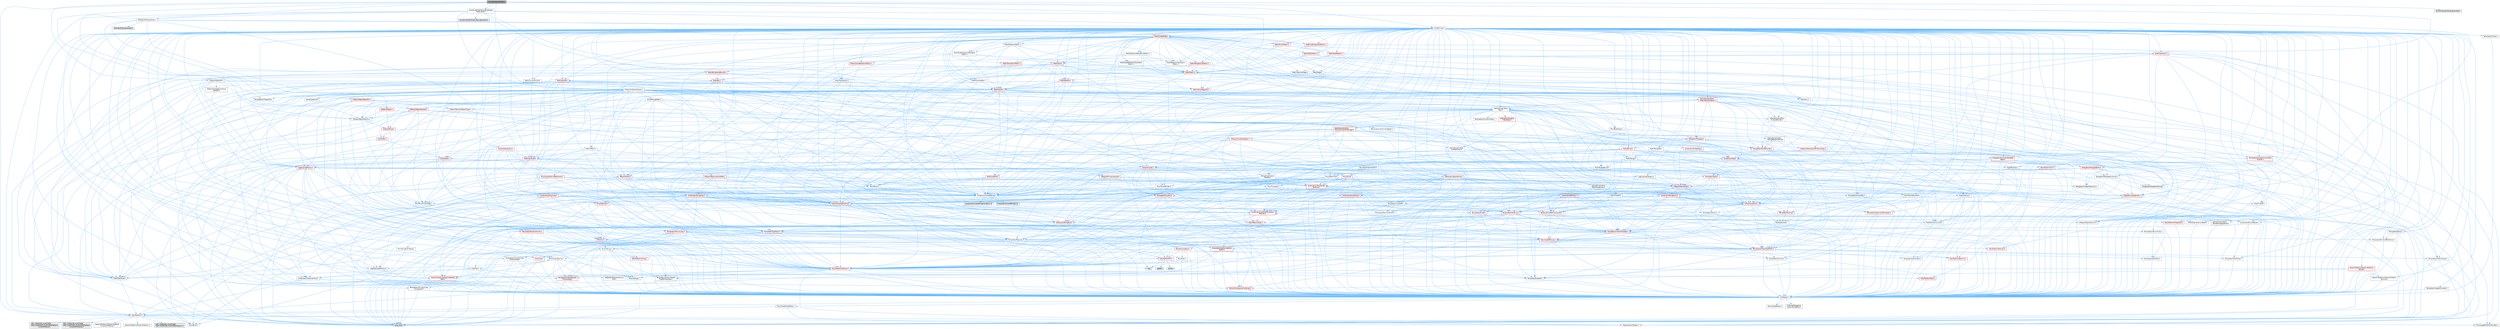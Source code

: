 digraph "SoundCueGraphNode.h"
{
 // INTERACTIVE_SVG=YES
 // LATEX_PDF_SIZE
  bgcolor="transparent";
  edge [fontname=Helvetica,fontsize=10,labelfontname=Helvetica,labelfontsize=10];
  node [fontname=Helvetica,fontsize=10,shape=box,height=0.2,width=0.4];
  Node1 [id="Node000001",label="SoundCueGraphNode.h",height=0.2,width=0.4,color="gray40", fillcolor="grey60", style="filled", fontcolor="black",tooltip=" "];
  Node1 -> Node2 [id="edge1_Node000001_Node000002",color="steelblue1",style="solid",tooltip=" "];
  Node2 [id="Node000002",label="Containers/UnrealString.h",height=0.2,width=0.4,color="grey40", fillcolor="white", style="filled",URL="$d5/dba/UnrealString_8h.html",tooltip=" "];
  Node2 -> Node3 [id="edge2_Node000002_Node000003",color="steelblue1",style="solid",tooltip=" "];
  Node3 [id="Node000003",label="Containers/UnrealStringIncludes.h.inl",height=0.2,width=0.4,color="grey60", fillcolor="#E0E0E0", style="filled",tooltip=" "];
  Node2 -> Node4 [id="edge3_Node000002_Node000004",color="steelblue1",style="solid",tooltip=" "];
  Node4 [id="Node000004",label="Containers/UnrealString.h.inl",height=0.2,width=0.4,color="grey60", fillcolor="#E0E0E0", style="filled",tooltip=" "];
  Node2 -> Node5 [id="edge4_Node000002_Node000005",color="steelblue1",style="solid",tooltip=" "];
  Node5 [id="Node000005",label="Misc/StringFormatArg.h",height=0.2,width=0.4,color="grey40", fillcolor="white", style="filled",URL="$d2/d16/StringFormatArg_8h.html",tooltip=" "];
  Node5 -> Node6 [id="edge5_Node000005_Node000006",color="steelblue1",style="solid",tooltip=" "];
  Node6 [id="Node000006",label="Containers/ContainersFwd.h",height=0.2,width=0.4,color="grey40", fillcolor="white", style="filled",URL="$d4/d0a/ContainersFwd_8h.html",tooltip=" "];
  Node6 -> Node7 [id="edge6_Node000006_Node000007",color="steelblue1",style="solid",tooltip=" "];
  Node7 [id="Node000007",label="HAL/Platform.h",height=0.2,width=0.4,color="grey40", fillcolor="white", style="filled",URL="$d9/dd0/Platform_8h.html",tooltip=" "];
  Node7 -> Node8 [id="edge7_Node000007_Node000008",color="steelblue1",style="solid",tooltip=" "];
  Node8 [id="Node000008",label="Misc/Build.h",height=0.2,width=0.4,color="grey40", fillcolor="white", style="filled",URL="$d3/dbb/Build_8h.html",tooltip=" "];
  Node7 -> Node9 [id="edge8_Node000007_Node000009",color="steelblue1",style="solid",tooltip=" "];
  Node9 [id="Node000009",label="Misc/LargeWorldCoordinates.h",height=0.2,width=0.4,color="grey40", fillcolor="white", style="filled",URL="$d2/dcb/LargeWorldCoordinates_8h.html",tooltip=" "];
  Node7 -> Node10 [id="edge9_Node000007_Node000010",color="steelblue1",style="solid",tooltip=" "];
  Node10 [id="Node000010",label="type_traits",height=0.2,width=0.4,color="grey60", fillcolor="#E0E0E0", style="filled",tooltip=" "];
  Node7 -> Node11 [id="edge10_Node000007_Node000011",color="steelblue1",style="solid",tooltip=" "];
  Node11 [id="Node000011",label="PreprocessorHelpers.h",height=0.2,width=0.4,color="grey40", fillcolor="white", style="filled",URL="$db/ddb/PreprocessorHelpers_8h.html",tooltip=" "];
  Node7 -> Node12 [id="edge11_Node000007_Node000012",color="steelblue1",style="solid",tooltip=" "];
  Node12 [id="Node000012",label="UBT_COMPILED_PLATFORM\l/UBT_COMPILED_PLATFORMPlatform\lCompilerPreSetup.h",height=0.2,width=0.4,color="grey60", fillcolor="#E0E0E0", style="filled",tooltip=" "];
  Node7 -> Node13 [id="edge12_Node000007_Node000013",color="steelblue1",style="solid",tooltip=" "];
  Node13 [id="Node000013",label="GenericPlatform/GenericPlatform\lCompilerPreSetup.h",height=0.2,width=0.4,color="grey40", fillcolor="white", style="filled",URL="$d9/dc8/GenericPlatformCompilerPreSetup_8h.html",tooltip=" "];
  Node7 -> Node14 [id="edge13_Node000007_Node000014",color="steelblue1",style="solid",tooltip=" "];
  Node14 [id="Node000014",label="GenericPlatform/GenericPlatform.h",height=0.2,width=0.4,color="grey40", fillcolor="white", style="filled",URL="$d6/d84/GenericPlatform_8h.html",tooltip=" "];
  Node7 -> Node15 [id="edge14_Node000007_Node000015",color="steelblue1",style="solid",tooltip=" "];
  Node15 [id="Node000015",label="UBT_COMPILED_PLATFORM\l/UBT_COMPILED_PLATFORMPlatform.h",height=0.2,width=0.4,color="grey60", fillcolor="#E0E0E0", style="filled",tooltip=" "];
  Node7 -> Node16 [id="edge15_Node000007_Node000016",color="steelblue1",style="solid",tooltip=" "];
  Node16 [id="Node000016",label="UBT_COMPILED_PLATFORM\l/UBT_COMPILED_PLATFORMPlatform\lCompilerSetup.h",height=0.2,width=0.4,color="grey60", fillcolor="#E0E0E0", style="filled",tooltip=" "];
  Node6 -> Node17 [id="edge16_Node000006_Node000017",color="steelblue1",style="solid",tooltip=" "];
  Node17 [id="Node000017",label="CoreTypes.h",height=0.2,width=0.4,color="grey40", fillcolor="white", style="filled",URL="$dc/dec/CoreTypes_8h.html",tooltip=" "];
  Node17 -> Node7 [id="edge17_Node000017_Node000007",color="steelblue1",style="solid",tooltip=" "];
  Node17 -> Node18 [id="edge18_Node000017_Node000018",color="steelblue1",style="solid",tooltip=" "];
  Node18 [id="Node000018",label="ProfilingDebugging\l/UMemoryDefines.h",height=0.2,width=0.4,color="grey40", fillcolor="white", style="filled",URL="$d2/da2/UMemoryDefines_8h.html",tooltip=" "];
  Node17 -> Node19 [id="edge19_Node000017_Node000019",color="steelblue1",style="solid",tooltip=" "];
  Node19 [id="Node000019",label="Misc/CoreMiscDefines.h",height=0.2,width=0.4,color="grey40", fillcolor="white", style="filled",URL="$da/d38/CoreMiscDefines_8h.html",tooltip=" "];
  Node19 -> Node7 [id="edge20_Node000019_Node000007",color="steelblue1",style="solid",tooltip=" "];
  Node19 -> Node11 [id="edge21_Node000019_Node000011",color="steelblue1",style="solid",tooltip=" "];
  Node17 -> Node20 [id="edge22_Node000017_Node000020",color="steelblue1",style="solid",tooltip=" "];
  Node20 [id="Node000020",label="Misc/CoreDefines.h",height=0.2,width=0.4,color="grey40", fillcolor="white", style="filled",URL="$d3/dd2/CoreDefines_8h.html",tooltip=" "];
  Node6 -> Node21 [id="edge23_Node000006_Node000021",color="steelblue1",style="solid",tooltip=" "];
  Node21 [id="Node000021",label="Traits/IsContiguousContainer.h",height=0.2,width=0.4,color="red", fillcolor="#FFF0F0", style="filled",URL="$d5/d3c/IsContiguousContainer_8h.html",tooltip=" "];
  Node21 -> Node17 [id="edge24_Node000021_Node000017",color="steelblue1",style="solid",tooltip=" "];
  Node1 -> Node24 [id="edge25_Node000001_Node000024",color="steelblue1",style="solid",tooltip=" "];
  Node24 [id="Node000024",label="CoreMinimal.h",height=0.2,width=0.4,color="grey40", fillcolor="white", style="filled",URL="$d7/d67/CoreMinimal_8h.html",tooltip=" "];
  Node24 -> Node17 [id="edge26_Node000024_Node000017",color="steelblue1",style="solid",tooltip=" "];
  Node24 -> Node25 [id="edge27_Node000024_Node000025",color="steelblue1",style="solid",tooltip=" "];
  Node25 [id="Node000025",label="CoreFwd.h",height=0.2,width=0.4,color="grey40", fillcolor="white", style="filled",URL="$d1/d1e/CoreFwd_8h.html",tooltip=" "];
  Node25 -> Node17 [id="edge28_Node000025_Node000017",color="steelblue1",style="solid",tooltip=" "];
  Node25 -> Node6 [id="edge29_Node000025_Node000006",color="steelblue1",style="solid",tooltip=" "];
  Node25 -> Node26 [id="edge30_Node000025_Node000026",color="steelblue1",style="solid",tooltip=" "];
  Node26 [id="Node000026",label="Math/MathFwd.h",height=0.2,width=0.4,color="grey40", fillcolor="white", style="filled",URL="$d2/d10/MathFwd_8h.html",tooltip=" "];
  Node26 -> Node7 [id="edge31_Node000026_Node000007",color="steelblue1",style="solid",tooltip=" "];
  Node25 -> Node27 [id="edge32_Node000025_Node000027",color="steelblue1",style="solid",tooltip=" "];
  Node27 [id="Node000027",label="UObject/UObjectHierarchy\lFwd.h",height=0.2,width=0.4,color="grey40", fillcolor="white", style="filled",URL="$d3/d13/UObjectHierarchyFwd_8h.html",tooltip=" "];
  Node24 -> Node27 [id="edge33_Node000024_Node000027",color="steelblue1",style="solid",tooltip=" "];
  Node24 -> Node6 [id="edge34_Node000024_Node000006",color="steelblue1",style="solid",tooltip=" "];
  Node24 -> Node28 [id="edge35_Node000024_Node000028",color="steelblue1",style="solid",tooltip=" "];
  Node28 [id="Node000028",label="Misc/VarArgs.h",height=0.2,width=0.4,color="grey40", fillcolor="white", style="filled",URL="$d5/d6f/VarArgs_8h.html",tooltip=" "];
  Node28 -> Node17 [id="edge36_Node000028_Node000017",color="steelblue1",style="solid",tooltip=" "];
  Node24 -> Node29 [id="edge37_Node000024_Node000029",color="steelblue1",style="solid",tooltip=" "];
  Node29 [id="Node000029",label="Logging/LogVerbosity.h",height=0.2,width=0.4,color="grey40", fillcolor="white", style="filled",URL="$d2/d8f/LogVerbosity_8h.html",tooltip=" "];
  Node29 -> Node17 [id="edge38_Node000029_Node000017",color="steelblue1",style="solid",tooltip=" "];
  Node24 -> Node30 [id="edge39_Node000024_Node000030",color="steelblue1",style="solid",tooltip=" "];
  Node30 [id="Node000030",label="Misc/OutputDevice.h",height=0.2,width=0.4,color="grey40", fillcolor="white", style="filled",URL="$d7/d32/OutputDevice_8h.html",tooltip=" "];
  Node30 -> Node25 [id="edge40_Node000030_Node000025",color="steelblue1",style="solid",tooltip=" "];
  Node30 -> Node17 [id="edge41_Node000030_Node000017",color="steelblue1",style="solid",tooltip=" "];
  Node30 -> Node29 [id="edge42_Node000030_Node000029",color="steelblue1",style="solid",tooltip=" "];
  Node30 -> Node28 [id="edge43_Node000030_Node000028",color="steelblue1",style="solid",tooltip=" "];
  Node30 -> Node31 [id="edge44_Node000030_Node000031",color="steelblue1",style="solid",tooltip=" "];
  Node31 [id="Node000031",label="Templates/IsArrayOrRefOf\lTypeByPredicate.h",height=0.2,width=0.4,color="grey40", fillcolor="white", style="filled",URL="$d6/da1/IsArrayOrRefOfTypeByPredicate_8h.html",tooltip=" "];
  Node31 -> Node17 [id="edge45_Node000031_Node000017",color="steelblue1",style="solid",tooltip=" "];
  Node30 -> Node32 [id="edge46_Node000030_Node000032",color="steelblue1",style="solid",tooltip=" "];
  Node32 [id="Node000032",label="Templates/IsValidVariadic\lFunctionArg.h",height=0.2,width=0.4,color="red", fillcolor="#FFF0F0", style="filled",URL="$d0/dc8/IsValidVariadicFunctionArg_8h.html",tooltip=" "];
  Node32 -> Node17 [id="edge47_Node000032_Node000017",color="steelblue1",style="solid",tooltip=" "];
  Node32 -> Node10 [id="edge48_Node000032_Node000010",color="steelblue1",style="solid",tooltip=" "];
  Node30 -> Node34 [id="edge49_Node000030_Node000034",color="steelblue1",style="solid",tooltip=" "];
  Node34 [id="Node000034",label="Traits/IsCharEncodingCompatible\lWith.h",height=0.2,width=0.4,color="red", fillcolor="#FFF0F0", style="filled",URL="$df/dd1/IsCharEncodingCompatibleWith_8h.html",tooltip=" "];
  Node34 -> Node10 [id="edge50_Node000034_Node000010",color="steelblue1",style="solid",tooltip=" "];
  Node24 -> Node36 [id="edge51_Node000024_Node000036",color="steelblue1",style="solid",tooltip=" "];
  Node36 [id="Node000036",label="HAL/PlatformCrt.h",height=0.2,width=0.4,color="red", fillcolor="#FFF0F0", style="filled",URL="$d8/d75/PlatformCrt_8h.html",tooltip=" "];
  Node36 -> Node37 [id="edge52_Node000036_Node000037",color="steelblue1",style="solid",tooltip=" "];
  Node37 [id="Node000037",label="new",height=0.2,width=0.4,color="grey60", fillcolor="#E0E0E0", style="filled",tooltip=" "];
  Node36 -> Node38 [id="edge53_Node000036_Node000038",color="steelblue1",style="solid",tooltip=" "];
  Node38 [id="Node000038",label="wchar.h",height=0.2,width=0.4,color="grey60", fillcolor="#E0E0E0", style="filled",tooltip=" "];
  Node36 -> Node39 [id="edge54_Node000036_Node000039",color="steelblue1",style="solid",tooltip=" "];
  Node39 [id="Node000039",label="stddef.h",height=0.2,width=0.4,color="grey60", fillcolor="#E0E0E0", style="filled",tooltip=" "];
  Node24 -> Node46 [id="edge55_Node000024_Node000046",color="steelblue1",style="solid",tooltip=" "];
  Node46 [id="Node000046",label="HAL/PlatformMisc.h",height=0.2,width=0.4,color="red", fillcolor="#FFF0F0", style="filled",URL="$d0/df5/PlatformMisc_8h.html",tooltip=" "];
  Node46 -> Node17 [id="edge56_Node000046_Node000017",color="steelblue1",style="solid",tooltip=" "];
  Node24 -> Node65 [id="edge57_Node000024_Node000065",color="steelblue1",style="solid",tooltip=" "];
  Node65 [id="Node000065",label="Misc/AssertionMacros.h",height=0.2,width=0.4,color="red", fillcolor="#FFF0F0", style="filled",URL="$d0/dfa/AssertionMacros_8h.html",tooltip=" "];
  Node65 -> Node17 [id="edge58_Node000065_Node000017",color="steelblue1",style="solid",tooltip=" "];
  Node65 -> Node7 [id="edge59_Node000065_Node000007",color="steelblue1",style="solid",tooltip=" "];
  Node65 -> Node46 [id="edge60_Node000065_Node000046",color="steelblue1",style="solid",tooltip=" "];
  Node65 -> Node11 [id="edge61_Node000065_Node000011",color="steelblue1",style="solid",tooltip=" "];
  Node65 -> Node66 [id="edge62_Node000065_Node000066",color="steelblue1",style="solid",tooltip=" "];
  Node66 [id="Node000066",label="Templates/EnableIf.h",height=0.2,width=0.4,color="grey40", fillcolor="white", style="filled",URL="$d7/d60/EnableIf_8h.html",tooltip=" "];
  Node66 -> Node17 [id="edge63_Node000066_Node000017",color="steelblue1",style="solid",tooltip=" "];
  Node65 -> Node31 [id="edge64_Node000065_Node000031",color="steelblue1",style="solid",tooltip=" "];
  Node65 -> Node32 [id="edge65_Node000065_Node000032",color="steelblue1",style="solid",tooltip=" "];
  Node65 -> Node34 [id="edge66_Node000065_Node000034",color="steelblue1",style="solid",tooltip=" "];
  Node65 -> Node28 [id="edge67_Node000065_Node000028",color="steelblue1",style="solid",tooltip=" "];
  Node24 -> Node74 [id="edge68_Node000024_Node000074",color="steelblue1",style="solid",tooltip=" "];
  Node74 [id="Node000074",label="Templates/IsPointer.h",height=0.2,width=0.4,color="grey40", fillcolor="white", style="filled",URL="$d7/d05/IsPointer_8h.html",tooltip=" "];
  Node74 -> Node17 [id="edge69_Node000074_Node000017",color="steelblue1",style="solid",tooltip=" "];
  Node24 -> Node75 [id="edge70_Node000024_Node000075",color="steelblue1",style="solid",tooltip=" "];
  Node75 [id="Node000075",label="HAL/PlatformMemory.h",height=0.2,width=0.4,color="red", fillcolor="#FFF0F0", style="filled",URL="$de/d68/PlatformMemory_8h.html",tooltip=" "];
  Node75 -> Node17 [id="edge71_Node000075_Node000017",color="steelblue1",style="solid",tooltip=" "];
  Node24 -> Node58 [id="edge72_Node000024_Node000058",color="steelblue1",style="solid",tooltip=" "];
  Node58 [id="Node000058",label="HAL/PlatformAtomics.h",height=0.2,width=0.4,color="red", fillcolor="#FFF0F0", style="filled",URL="$d3/d36/PlatformAtomics_8h.html",tooltip=" "];
  Node58 -> Node17 [id="edge73_Node000058_Node000017",color="steelblue1",style="solid",tooltip=" "];
  Node24 -> Node80 [id="edge74_Node000024_Node000080",color="steelblue1",style="solid",tooltip=" "];
  Node80 [id="Node000080",label="Misc/Exec.h",height=0.2,width=0.4,color="grey40", fillcolor="white", style="filled",URL="$de/ddb/Exec_8h.html",tooltip=" "];
  Node80 -> Node17 [id="edge75_Node000080_Node000017",color="steelblue1",style="solid",tooltip=" "];
  Node80 -> Node65 [id="edge76_Node000080_Node000065",color="steelblue1",style="solid",tooltip=" "];
  Node24 -> Node81 [id="edge77_Node000024_Node000081",color="steelblue1",style="solid",tooltip=" "];
  Node81 [id="Node000081",label="HAL/MemoryBase.h",height=0.2,width=0.4,color="red", fillcolor="#FFF0F0", style="filled",URL="$d6/d9f/MemoryBase_8h.html",tooltip=" "];
  Node81 -> Node17 [id="edge78_Node000081_Node000017",color="steelblue1",style="solid",tooltip=" "];
  Node81 -> Node58 [id="edge79_Node000081_Node000058",color="steelblue1",style="solid",tooltip=" "];
  Node81 -> Node36 [id="edge80_Node000081_Node000036",color="steelblue1",style="solid",tooltip=" "];
  Node81 -> Node80 [id="edge81_Node000081_Node000080",color="steelblue1",style="solid",tooltip=" "];
  Node81 -> Node30 [id="edge82_Node000081_Node000030",color="steelblue1",style="solid",tooltip=" "];
  Node24 -> Node91 [id="edge83_Node000024_Node000091",color="steelblue1",style="solid",tooltip=" "];
  Node91 [id="Node000091",label="HAL/UnrealMemory.h",height=0.2,width=0.4,color="red", fillcolor="#FFF0F0", style="filled",URL="$d9/d96/UnrealMemory_8h.html",tooltip=" "];
  Node91 -> Node17 [id="edge84_Node000091_Node000017",color="steelblue1",style="solid",tooltip=" "];
  Node91 -> Node81 [id="edge85_Node000091_Node000081",color="steelblue1",style="solid",tooltip=" "];
  Node91 -> Node75 [id="edge86_Node000091_Node000075",color="steelblue1",style="solid",tooltip=" "];
  Node91 -> Node74 [id="edge87_Node000091_Node000074",color="steelblue1",style="solid",tooltip=" "];
  Node24 -> Node93 [id="edge88_Node000024_Node000093",color="steelblue1",style="solid",tooltip=" "];
  Node93 [id="Node000093",label="Templates/IsArithmetic.h",height=0.2,width=0.4,color="grey40", fillcolor="white", style="filled",URL="$d2/d5d/IsArithmetic_8h.html",tooltip=" "];
  Node93 -> Node17 [id="edge89_Node000093_Node000017",color="steelblue1",style="solid",tooltip=" "];
  Node24 -> Node87 [id="edge90_Node000024_Node000087",color="steelblue1",style="solid",tooltip=" "];
  Node87 [id="Node000087",label="Templates/AndOrNot.h",height=0.2,width=0.4,color="grey40", fillcolor="white", style="filled",URL="$db/d0a/AndOrNot_8h.html",tooltip=" "];
  Node87 -> Node17 [id="edge91_Node000087_Node000017",color="steelblue1",style="solid",tooltip=" "];
  Node24 -> Node94 [id="edge92_Node000024_Node000094",color="steelblue1",style="solid",tooltip=" "];
  Node94 [id="Node000094",label="Templates/IsPODType.h",height=0.2,width=0.4,color="grey40", fillcolor="white", style="filled",URL="$d7/db1/IsPODType_8h.html",tooltip=" "];
  Node94 -> Node17 [id="edge93_Node000094_Node000017",color="steelblue1",style="solid",tooltip=" "];
  Node24 -> Node95 [id="edge94_Node000024_Node000095",color="steelblue1",style="solid",tooltip=" "];
  Node95 [id="Node000095",label="Templates/IsUECoreType.h",height=0.2,width=0.4,color="grey40", fillcolor="white", style="filled",URL="$d1/db8/IsUECoreType_8h.html",tooltip=" "];
  Node95 -> Node17 [id="edge95_Node000095_Node000017",color="steelblue1",style="solid",tooltip=" "];
  Node95 -> Node10 [id="edge96_Node000095_Node000010",color="steelblue1",style="solid",tooltip=" "];
  Node24 -> Node88 [id="edge97_Node000024_Node000088",color="steelblue1",style="solid",tooltip=" "];
  Node88 [id="Node000088",label="Templates/IsTriviallyCopy\lConstructible.h",height=0.2,width=0.4,color="grey40", fillcolor="white", style="filled",URL="$d3/d78/IsTriviallyCopyConstructible_8h.html",tooltip=" "];
  Node88 -> Node17 [id="edge98_Node000088_Node000017",color="steelblue1",style="solid",tooltip=" "];
  Node88 -> Node10 [id="edge99_Node000088_Node000010",color="steelblue1",style="solid",tooltip=" "];
  Node24 -> Node96 [id="edge100_Node000024_Node000096",color="steelblue1",style="solid",tooltip=" "];
  Node96 [id="Node000096",label="Templates/UnrealTypeTraits.h",height=0.2,width=0.4,color="red", fillcolor="#FFF0F0", style="filled",URL="$d2/d2d/UnrealTypeTraits_8h.html",tooltip=" "];
  Node96 -> Node17 [id="edge101_Node000096_Node000017",color="steelblue1",style="solid",tooltip=" "];
  Node96 -> Node74 [id="edge102_Node000096_Node000074",color="steelblue1",style="solid",tooltip=" "];
  Node96 -> Node65 [id="edge103_Node000096_Node000065",color="steelblue1",style="solid",tooltip=" "];
  Node96 -> Node87 [id="edge104_Node000096_Node000087",color="steelblue1",style="solid",tooltip=" "];
  Node96 -> Node66 [id="edge105_Node000096_Node000066",color="steelblue1",style="solid",tooltip=" "];
  Node96 -> Node93 [id="edge106_Node000096_Node000093",color="steelblue1",style="solid",tooltip=" "];
  Node96 -> Node94 [id="edge107_Node000096_Node000094",color="steelblue1",style="solid",tooltip=" "];
  Node96 -> Node95 [id="edge108_Node000096_Node000095",color="steelblue1",style="solid",tooltip=" "];
  Node96 -> Node88 [id="edge109_Node000096_Node000088",color="steelblue1",style="solid",tooltip=" "];
  Node24 -> Node66 [id="edge110_Node000024_Node000066",color="steelblue1",style="solid",tooltip=" "];
  Node24 -> Node98 [id="edge111_Node000024_Node000098",color="steelblue1",style="solid",tooltip=" "];
  Node98 [id="Node000098",label="Templates/RemoveReference.h",height=0.2,width=0.4,color="grey40", fillcolor="white", style="filled",URL="$da/dbe/RemoveReference_8h.html",tooltip=" "];
  Node98 -> Node17 [id="edge112_Node000098_Node000017",color="steelblue1",style="solid",tooltip=" "];
  Node24 -> Node99 [id="edge113_Node000024_Node000099",color="steelblue1",style="solid",tooltip=" "];
  Node99 [id="Node000099",label="Templates/IntegralConstant.h",height=0.2,width=0.4,color="grey40", fillcolor="white", style="filled",URL="$db/d1b/IntegralConstant_8h.html",tooltip=" "];
  Node99 -> Node17 [id="edge114_Node000099_Node000017",color="steelblue1",style="solid",tooltip=" "];
  Node24 -> Node100 [id="edge115_Node000024_Node000100",color="steelblue1",style="solid",tooltip=" "];
  Node100 [id="Node000100",label="Templates/IsClass.h",height=0.2,width=0.4,color="grey40", fillcolor="white", style="filled",URL="$db/dcb/IsClass_8h.html",tooltip=" "];
  Node100 -> Node17 [id="edge116_Node000100_Node000017",color="steelblue1",style="solid",tooltip=" "];
  Node24 -> Node101 [id="edge117_Node000024_Node000101",color="steelblue1",style="solid",tooltip=" "];
  Node101 [id="Node000101",label="Templates/TypeCompatible\lBytes.h",height=0.2,width=0.4,color="red", fillcolor="#FFF0F0", style="filled",URL="$df/d0a/TypeCompatibleBytes_8h.html",tooltip=" "];
  Node101 -> Node17 [id="edge118_Node000101_Node000017",color="steelblue1",style="solid",tooltip=" "];
  Node101 -> Node37 [id="edge119_Node000101_Node000037",color="steelblue1",style="solid",tooltip=" "];
  Node101 -> Node10 [id="edge120_Node000101_Node000010",color="steelblue1",style="solid",tooltip=" "];
  Node24 -> Node21 [id="edge121_Node000024_Node000021",color="steelblue1",style="solid",tooltip=" "];
  Node24 -> Node102 [id="edge122_Node000024_Node000102",color="steelblue1",style="solid",tooltip=" "];
  Node102 [id="Node000102",label="Templates/UnrealTemplate.h",height=0.2,width=0.4,color="red", fillcolor="#FFF0F0", style="filled",URL="$d4/d24/UnrealTemplate_8h.html",tooltip=" "];
  Node102 -> Node17 [id="edge123_Node000102_Node000017",color="steelblue1",style="solid",tooltip=" "];
  Node102 -> Node74 [id="edge124_Node000102_Node000074",color="steelblue1",style="solid",tooltip=" "];
  Node102 -> Node91 [id="edge125_Node000102_Node000091",color="steelblue1",style="solid",tooltip=" "];
  Node102 -> Node96 [id="edge126_Node000102_Node000096",color="steelblue1",style="solid",tooltip=" "];
  Node102 -> Node98 [id="edge127_Node000102_Node000098",color="steelblue1",style="solid",tooltip=" "];
  Node102 -> Node68 [id="edge128_Node000102_Node000068",color="steelblue1",style="solid",tooltip=" "];
  Node68 [id="Node000068",label="Templates/Requires.h",height=0.2,width=0.4,color="grey40", fillcolor="white", style="filled",URL="$dc/d96/Requires_8h.html",tooltip=" "];
  Node68 -> Node66 [id="edge129_Node000068_Node000066",color="steelblue1",style="solid",tooltip=" "];
  Node68 -> Node10 [id="edge130_Node000068_Node000010",color="steelblue1",style="solid",tooltip=" "];
  Node102 -> Node101 [id="edge131_Node000102_Node000101",color="steelblue1",style="solid",tooltip=" "];
  Node102 -> Node21 [id="edge132_Node000102_Node000021",color="steelblue1",style="solid",tooltip=" "];
  Node102 -> Node10 [id="edge133_Node000102_Node000010",color="steelblue1",style="solid",tooltip=" "];
  Node24 -> Node51 [id="edge134_Node000024_Node000051",color="steelblue1",style="solid",tooltip=" "];
  Node51 [id="Node000051",label="Math/NumericLimits.h",height=0.2,width=0.4,color="grey40", fillcolor="white", style="filled",URL="$df/d1b/NumericLimits_8h.html",tooltip=" "];
  Node51 -> Node17 [id="edge135_Node000051_Node000017",color="steelblue1",style="solid",tooltip=" "];
  Node24 -> Node106 [id="edge136_Node000024_Node000106",color="steelblue1",style="solid",tooltip=" "];
  Node106 [id="Node000106",label="HAL/PlatformMath.h",height=0.2,width=0.4,color="red", fillcolor="#FFF0F0", style="filled",URL="$dc/d53/PlatformMath_8h.html",tooltip=" "];
  Node106 -> Node17 [id="edge137_Node000106_Node000017",color="steelblue1",style="solid",tooltip=" "];
  Node24 -> Node89 [id="edge138_Node000024_Node000089",color="steelblue1",style="solid",tooltip=" "];
  Node89 [id="Node000089",label="Templates/IsTriviallyCopy\lAssignable.h",height=0.2,width=0.4,color="grey40", fillcolor="white", style="filled",URL="$d2/df2/IsTriviallyCopyAssignable_8h.html",tooltip=" "];
  Node89 -> Node17 [id="edge139_Node000089_Node000017",color="steelblue1",style="solid",tooltip=" "];
  Node89 -> Node10 [id="edge140_Node000089_Node000010",color="steelblue1",style="solid",tooltip=" "];
  Node24 -> Node114 [id="edge141_Node000024_Node000114",color="steelblue1",style="solid",tooltip=" "];
  Node114 [id="Node000114",label="Templates/MemoryOps.h",height=0.2,width=0.4,color="red", fillcolor="#FFF0F0", style="filled",URL="$db/dea/MemoryOps_8h.html",tooltip=" "];
  Node114 -> Node17 [id="edge142_Node000114_Node000017",color="steelblue1",style="solid",tooltip=" "];
  Node114 -> Node91 [id="edge143_Node000114_Node000091",color="steelblue1",style="solid",tooltip=" "];
  Node114 -> Node89 [id="edge144_Node000114_Node000089",color="steelblue1",style="solid",tooltip=" "];
  Node114 -> Node88 [id="edge145_Node000114_Node000088",color="steelblue1",style="solid",tooltip=" "];
  Node114 -> Node68 [id="edge146_Node000114_Node000068",color="steelblue1",style="solid",tooltip=" "];
  Node114 -> Node96 [id="edge147_Node000114_Node000096",color="steelblue1",style="solid",tooltip=" "];
  Node114 -> Node37 [id="edge148_Node000114_Node000037",color="steelblue1",style="solid",tooltip=" "];
  Node114 -> Node10 [id="edge149_Node000114_Node000010",color="steelblue1",style="solid",tooltip=" "];
  Node24 -> Node115 [id="edge150_Node000024_Node000115",color="steelblue1",style="solid",tooltip=" "];
  Node115 [id="Node000115",label="Containers/ContainerAllocation\lPolicies.h",height=0.2,width=0.4,color="red", fillcolor="#FFF0F0", style="filled",URL="$d7/dff/ContainerAllocationPolicies_8h.html",tooltip=" "];
  Node115 -> Node17 [id="edge151_Node000115_Node000017",color="steelblue1",style="solid",tooltip=" "];
  Node115 -> Node115 [id="edge152_Node000115_Node000115",color="steelblue1",style="solid",tooltip=" "];
  Node115 -> Node106 [id="edge153_Node000115_Node000106",color="steelblue1",style="solid",tooltip=" "];
  Node115 -> Node91 [id="edge154_Node000115_Node000091",color="steelblue1",style="solid",tooltip=" "];
  Node115 -> Node51 [id="edge155_Node000115_Node000051",color="steelblue1",style="solid",tooltip=" "];
  Node115 -> Node65 [id="edge156_Node000115_Node000065",color="steelblue1",style="solid",tooltip=" "];
  Node115 -> Node114 [id="edge157_Node000115_Node000114",color="steelblue1",style="solid",tooltip=" "];
  Node115 -> Node101 [id="edge158_Node000115_Node000101",color="steelblue1",style="solid",tooltip=" "];
  Node115 -> Node10 [id="edge159_Node000115_Node000010",color="steelblue1",style="solid",tooltip=" "];
  Node24 -> Node118 [id="edge160_Node000024_Node000118",color="steelblue1",style="solid",tooltip=" "];
  Node118 [id="Node000118",label="Templates/IsEnumClass.h",height=0.2,width=0.4,color="grey40", fillcolor="white", style="filled",URL="$d7/d15/IsEnumClass_8h.html",tooltip=" "];
  Node118 -> Node17 [id="edge161_Node000118_Node000017",color="steelblue1",style="solid",tooltip=" "];
  Node118 -> Node87 [id="edge162_Node000118_Node000087",color="steelblue1",style="solid",tooltip=" "];
  Node24 -> Node119 [id="edge163_Node000024_Node000119",color="steelblue1",style="solid",tooltip=" "];
  Node119 [id="Node000119",label="HAL/PlatformProperties.h",height=0.2,width=0.4,color="red", fillcolor="#FFF0F0", style="filled",URL="$d9/db0/PlatformProperties_8h.html",tooltip=" "];
  Node119 -> Node17 [id="edge164_Node000119_Node000017",color="steelblue1",style="solid",tooltip=" "];
  Node24 -> Node122 [id="edge165_Node000024_Node000122",color="steelblue1",style="solid",tooltip=" "];
  Node122 [id="Node000122",label="Misc/EngineVersionBase.h",height=0.2,width=0.4,color="grey40", fillcolor="white", style="filled",URL="$d5/d2b/EngineVersionBase_8h.html",tooltip=" "];
  Node122 -> Node17 [id="edge166_Node000122_Node000017",color="steelblue1",style="solid",tooltip=" "];
  Node24 -> Node123 [id="edge167_Node000024_Node000123",color="steelblue1",style="solid",tooltip=" "];
  Node123 [id="Node000123",label="Internationalization\l/TextNamespaceFwd.h",height=0.2,width=0.4,color="grey40", fillcolor="white", style="filled",URL="$d8/d97/TextNamespaceFwd_8h.html",tooltip=" "];
  Node123 -> Node17 [id="edge168_Node000123_Node000017",color="steelblue1",style="solid",tooltip=" "];
  Node24 -> Node124 [id="edge169_Node000024_Node000124",color="steelblue1",style="solid",tooltip=" "];
  Node124 [id="Node000124",label="Serialization/Archive.h",height=0.2,width=0.4,color="red", fillcolor="#FFF0F0", style="filled",URL="$d7/d3b/Archive_8h.html",tooltip=" "];
  Node124 -> Node25 [id="edge170_Node000124_Node000025",color="steelblue1",style="solid",tooltip=" "];
  Node124 -> Node17 [id="edge171_Node000124_Node000017",color="steelblue1",style="solid",tooltip=" "];
  Node124 -> Node119 [id="edge172_Node000124_Node000119",color="steelblue1",style="solid",tooltip=" "];
  Node124 -> Node123 [id="edge173_Node000124_Node000123",color="steelblue1",style="solid",tooltip=" "];
  Node124 -> Node26 [id="edge174_Node000124_Node000026",color="steelblue1",style="solid",tooltip=" "];
  Node124 -> Node65 [id="edge175_Node000124_Node000065",color="steelblue1",style="solid",tooltip=" "];
  Node124 -> Node8 [id="edge176_Node000124_Node000008",color="steelblue1",style="solid",tooltip=" "];
  Node124 -> Node122 [id="edge177_Node000124_Node000122",color="steelblue1",style="solid",tooltip=" "];
  Node124 -> Node28 [id="edge178_Node000124_Node000028",color="steelblue1",style="solid",tooltip=" "];
  Node124 -> Node66 [id="edge179_Node000124_Node000066",color="steelblue1",style="solid",tooltip=" "];
  Node124 -> Node31 [id="edge180_Node000124_Node000031",color="steelblue1",style="solid",tooltip=" "];
  Node124 -> Node118 [id="edge181_Node000124_Node000118",color="steelblue1",style="solid",tooltip=" "];
  Node124 -> Node32 [id="edge182_Node000124_Node000032",color="steelblue1",style="solid",tooltip=" "];
  Node124 -> Node102 [id="edge183_Node000124_Node000102",color="steelblue1",style="solid",tooltip=" "];
  Node124 -> Node34 [id="edge184_Node000124_Node000034",color="steelblue1",style="solid",tooltip=" "];
  Node124 -> Node127 [id="edge185_Node000124_Node000127",color="steelblue1",style="solid",tooltip=" "];
  Node127 [id="Node000127",label="UObject/ObjectVersion.h",height=0.2,width=0.4,color="grey40", fillcolor="white", style="filled",URL="$da/d63/ObjectVersion_8h.html",tooltip=" "];
  Node127 -> Node17 [id="edge186_Node000127_Node000017",color="steelblue1",style="solid",tooltip=" "];
  Node24 -> Node128 [id="edge187_Node000024_Node000128",color="steelblue1",style="solid",tooltip=" "];
  Node128 [id="Node000128",label="Templates/Less.h",height=0.2,width=0.4,color="grey40", fillcolor="white", style="filled",URL="$de/dc8/Less_8h.html",tooltip=" "];
  Node128 -> Node17 [id="edge188_Node000128_Node000017",color="steelblue1",style="solid",tooltip=" "];
  Node128 -> Node102 [id="edge189_Node000128_Node000102",color="steelblue1",style="solid",tooltip=" "];
  Node24 -> Node129 [id="edge190_Node000024_Node000129",color="steelblue1",style="solid",tooltip=" "];
  Node129 [id="Node000129",label="Templates/Sorting.h",height=0.2,width=0.4,color="red", fillcolor="#FFF0F0", style="filled",URL="$d3/d9e/Sorting_8h.html",tooltip=" "];
  Node129 -> Node17 [id="edge191_Node000129_Node000017",color="steelblue1",style="solid",tooltip=" "];
  Node129 -> Node106 [id="edge192_Node000129_Node000106",color="steelblue1",style="solid",tooltip=" "];
  Node129 -> Node128 [id="edge193_Node000129_Node000128",color="steelblue1",style="solid",tooltip=" "];
  Node24 -> Node140 [id="edge194_Node000024_Node000140",color="steelblue1",style="solid",tooltip=" "];
  Node140 [id="Node000140",label="Misc/Char.h",height=0.2,width=0.4,color="red", fillcolor="#FFF0F0", style="filled",URL="$d0/d58/Char_8h.html",tooltip=" "];
  Node140 -> Node17 [id="edge195_Node000140_Node000017",color="steelblue1",style="solid",tooltip=" "];
  Node140 -> Node10 [id="edge196_Node000140_Node000010",color="steelblue1",style="solid",tooltip=" "];
  Node24 -> Node143 [id="edge197_Node000024_Node000143",color="steelblue1",style="solid",tooltip=" "];
  Node143 [id="Node000143",label="GenericPlatform/GenericPlatform\lStricmp.h",height=0.2,width=0.4,color="grey40", fillcolor="white", style="filled",URL="$d2/d86/GenericPlatformStricmp_8h.html",tooltip=" "];
  Node143 -> Node17 [id="edge198_Node000143_Node000017",color="steelblue1",style="solid",tooltip=" "];
  Node24 -> Node144 [id="edge199_Node000024_Node000144",color="steelblue1",style="solid",tooltip=" "];
  Node144 [id="Node000144",label="GenericPlatform/GenericPlatform\lString.h",height=0.2,width=0.4,color="red", fillcolor="#FFF0F0", style="filled",URL="$dd/d20/GenericPlatformString_8h.html",tooltip=" "];
  Node144 -> Node17 [id="edge200_Node000144_Node000017",color="steelblue1",style="solid",tooltip=" "];
  Node144 -> Node143 [id="edge201_Node000144_Node000143",color="steelblue1",style="solid",tooltip=" "];
  Node144 -> Node66 [id="edge202_Node000144_Node000066",color="steelblue1",style="solid",tooltip=" "];
  Node144 -> Node34 [id="edge203_Node000144_Node000034",color="steelblue1",style="solid",tooltip=" "];
  Node144 -> Node10 [id="edge204_Node000144_Node000010",color="steelblue1",style="solid",tooltip=" "];
  Node24 -> Node77 [id="edge205_Node000024_Node000077",color="steelblue1",style="solid",tooltip=" "];
  Node77 [id="Node000077",label="HAL/PlatformString.h",height=0.2,width=0.4,color="red", fillcolor="#FFF0F0", style="filled",URL="$db/db5/PlatformString_8h.html",tooltip=" "];
  Node77 -> Node17 [id="edge206_Node000077_Node000017",color="steelblue1",style="solid",tooltip=" "];
  Node24 -> Node147 [id="edge207_Node000024_Node000147",color="steelblue1",style="solid",tooltip=" "];
  Node147 [id="Node000147",label="Misc/CString.h",height=0.2,width=0.4,color="grey40", fillcolor="white", style="filled",URL="$d2/d49/CString_8h.html",tooltip=" "];
  Node147 -> Node17 [id="edge208_Node000147_Node000017",color="steelblue1",style="solid",tooltip=" "];
  Node147 -> Node36 [id="edge209_Node000147_Node000036",color="steelblue1",style="solid",tooltip=" "];
  Node147 -> Node77 [id="edge210_Node000147_Node000077",color="steelblue1",style="solid",tooltip=" "];
  Node147 -> Node65 [id="edge211_Node000147_Node000065",color="steelblue1",style="solid",tooltip=" "];
  Node147 -> Node140 [id="edge212_Node000147_Node000140",color="steelblue1",style="solid",tooltip=" "];
  Node147 -> Node28 [id="edge213_Node000147_Node000028",color="steelblue1",style="solid",tooltip=" "];
  Node147 -> Node31 [id="edge214_Node000147_Node000031",color="steelblue1",style="solid",tooltip=" "];
  Node147 -> Node32 [id="edge215_Node000147_Node000032",color="steelblue1",style="solid",tooltip=" "];
  Node147 -> Node34 [id="edge216_Node000147_Node000034",color="steelblue1",style="solid",tooltip=" "];
  Node24 -> Node148 [id="edge217_Node000024_Node000148",color="steelblue1",style="solid",tooltip=" "];
  Node148 [id="Node000148",label="Misc/Crc.h",height=0.2,width=0.4,color="red", fillcolor="#FFF0F0", style="filled",URL="$d4/dd2/Crc_8h.html",tooltip=" "];
  Node148 -> Node17 [id="edge218_Node000148_Node000017",color="steelblue1",style="solid",tooltip=" "];
  Node148 -> Node77 [id="edge219_Node000148_Node000077",color="steelblue1",style="solid",tooltip=" "];
  Node148 -> Node65 [id="edge220_Node000148_Node000065",color="steelblue1",style="solid",tooltip=" "];
  Node148 -> Node147 [id="edge221_Node000148_Node000147",color="steelblue1",style="solid",tooltip=" "];
  Node148 -> Node140 [id="edge222_Node000148_Node000140",color="steelblue1",style="solid",tooltip=" "];
  Node148 -> Node96 [id="edge223_Node000148_Node000096",color="steelblue1",style="solid",tooltip=" "];
  Node24 -> Node139 [id="edge224_Node000024_Node000139",color="steelblue1",style="solid",tooltip=" "];
  Node139 [id="Node000139",label="Math/UnrealMathUtility.h",height=0.2,width=0.4,color="red", fillcolor="#FFF0F0", style="filled",URL="$db/db8/UnrealMathUtility_8h.html",tooltip=" "];
  Node139 -> Node17 [id="edge225_Node000139_Node000017",color="steelblue1",style="solid",tooltip=" "];
  Node139 -> Node65 [id="edge226_Node000139_Node000065",color="steelblue1",style="solid",tooltip=" "];
  Node139 -> Node106 [id="edge227_Node000139_Node000106",color="steelblue1",style="solid",tooltip=" "];
  Node139 -> Node26 [id="edge228_Node000139_Node000026",color="steelblue1",style="solid",tooltip=" "];
  Node139 -> Node68 [id="edge229_Node000139_Node000068",color="steelblue1",style="solid",tooltip=" "];
  Node24 -> Node2 [id="edge230_Node000024_Node000002",color="steelblue1",style="solid",tooltip=" "];
  Node24 -> Node149 [id="edge231_Node000024_Node000149",color="steelblue1",style="solid",tooltip=" "];
  Node149 [id="Node000149",label="Containers/Array.h",height=0.2,width=0.4,color="red", fillcolor="#FFF0F0", style="filled",URL="$df/dd0/Array_8h.html",tooltip=" "];
  Node149 -> Node17 [id="edge232_Node000149_Node000017",color="steelblue1",style="solid",tooltip=" "];
  Node149 -> Node65 [id="edge233_Node000149_Node000065",color="steelblue1",style="solid",tooltip=" "];
  Node149 -> Node91 [id="edge234_Node000149_Node000091",color="steelblue1",style="solid",tooltip=" "];
  Node149 -> Node96 [id="edge235_Node000149_Node000096",color="steelblue1",style="solid",tooltip=" "];
  Node149 -> Node102 [id="edge236_Node000149_Node000102",color="steelblue1",style="solid",tooltip=" "];
  Node149 -> Node115 [id="edge237_Node000149_Node000115",color="steelblue1",style="solid",tooltip=" "];
  Node149 -> Node124 [id="edge238_Node000149_Node000124",color="steelblue1",style="solid",tooltip=" "];
  Node149 -> Node132 [id="edge239_Node000149_Node000132",color="steelblue1",style="solid",tooltip=" "];
  Node132 [id="Node000132",label="Templates/Invoke.h",height=0.2,width=0.4,color="red", fillcolor="#FFF0F0", style="filled",URL="$d7/deb/Invoke_8h.html",tooltip=" "];
  Node132 -> Node17 [id="edge240_Node000132_Node000017",color="steelblue1",style="solid",tooltip=" "];
  Node132 -> Node102 [id="edge241_Node000132_Node000102",color="steelblue1",style="solid",tooltip=" "];
  Node132 -> Node10 [id="edge242_Node000132_Node000010",color="steelblue1",style="solid",tooltip=" "];
  Node149 -> Node128 [id="edge243_Node000149_Node000128",color="steelblue1",style="solid",tooltip=" "];
  Node149 -> Node68 [id="edge244_Node000149_Node000068",color="steelblue1",style="solid",tooltip=" "];
  Node149 -> Node129 [id="edge245_Node000149_Node000129",color="steelblue1",style="solid",tooltip=" "];
  Node149 -> Node172 [id="edge246_Node000149_Node000172",color="steelblue1",style="solid",tooltip=" "];
  Node172 [id="Node000172",label="Templates/AlignmentTemplates.h",height=0.2,width=0.4,color="red", fillcolor="#FFF0F0", style="filled",URL="$dd/d32/AlignmentTemplates_8h.html",tooltip=" "];
  Node172 -> Node17 [id="edge247_Node000172_Node000017",color="steelblue1",style="solid",tooltip=" "];
  Node172 -> Node74 [id="edge248_Node000172_Node000074",color="steelblue1",style="solid",tooltip=" "];
  Node149 -> Node10 [id="edge249_Node000149_Node000010",color="steelblue1",style="solid",tooltip=" "];
  Node24 -> Node173 [id="edge250_Node000024_Node000173",color="steelblue1",style="solid",tooltip=" "];
  Node173 [id="Node000173",label="Misc/FrameNumber.h",height=0.2,width=0.4,color="grey40", fillcolor="white", style="filled",URL="$dd/dbd/FrameNumber_8h.html",tooltip=" "];
  Node173 -> Node17 [id="edge251_Node000173_Node000017",color="steelblue1",style="solid",tooltip=" "];
  Node173 -> Node51 [id="edge252_Node000173_Node000051",color="steelblue1",style="solid",tooltip=" "];
  Node173 -> Node139 [id="edge253_Node000173_Node000139",color="steelblue1",style="solid",tooltip=" "];
  Node173 -> Node66 [id="edge254_Node000173_Node000066",color="steelblue1",style="solid",tooltip=" "];
  Node173 -> Node96 [id="edge255_Node000173_Node000096",color="steelblue1",style="solid",tooltip=" "];
  Node24 -> Node174 [id="edge256_Node000024_Node000174",color="steelblue1",style="solid",tooltip=" "];
  Node174 [id="Node000174",label="Misc/Timespan.h",height=0.2,width=0.4,color="grey40", fillcolor="white", style="filled",URL="$da/dd9/Timespan_8h.html",tooltip=" "];
  Node174 -> Node17 [id="edge257_Node000174_Node000017",color="steelblue1",style="solid",tooltip=" "];
  Node174 -> Node175 [id="edge258_Node000174_Node000175",color="steelblue1",style="solid",tooltip=" "];
  Node175 [id="Node000175",label="Math/Interval.h",height=0.2,width=0.4,color="grey40", fillcolor="white", style="filled",URL="$d1/d55/Interval_8h.html",tooltip=" "];
  Node175 -> Node17 [id="edge259_Node000175_Node000017",color="steelblue1",style="solid",tooltip=" "];
  Node175 -> Node93 [id="edge260_Node000175_Node000093",color="steelblue1",style="solid",tooltip=" "];
  Node175 -> Node96 [id="edge261_Node000175_Node000096",color="steelblue1",style="solid",tooltip=" "];
  Node175 -> Node51 [id="edge262_Node000175_Node000051",color="steelblue1",style="solid",tooltip=" "];
  Node175 -> Node139 [id="edge263_Node000175_Node000139",color="steelblue1",style="solid",tooltip=" "];
  Node174 -> Node139 [id="edge264_Node000174_Node000139",color="steelblue1",style="solid",tooltip=" "];
  Node174 -> Node65 [id="edge265_Node000174_Node000065",color="steelblue1",style="solid",tooltip=" "];
  Node24 -> Node176 [id="edge266_Node000024_Node000176",color="steelblue1",style="solid",tooltip=" "];
  Node176 [id="Node000176",label="Containers/StringConv.h",height=0.2,width=0.4,color="red", fillcolor="#FFF0F0", style="filled",URL="$d3/ddf/StringConv_8h.html",tooltip=" "];
  Node176 -> Node17 [id="edge267_Node000176_Node000017",color="steelblue1",style="solid",tooltip=" "];
  Node176 -> Node65 [id="edge268_Node000176_Node000065",color="steelblue1",style="solid",tooltip=" "];
  Node176 -> Node115 [id="edge269_Node000176_Node000115",color="steelblue1",style="solid",tooltip=" "];
  Node176 -> Node149 [id="edge270_Node000176_Node000149",color="steelblue1",style="solid",tooltip=" "];
  Node176 -> Node147 [id="edge271_Node000176_Node000147",color="steelblue1",style="solid",tooltip=" "];
  Node176 -> Node177 [id="edge272_Node000176_Node000177",color="steelblue1",style="solid",tooltip=" "];
  Node177 [id="Node000177",label="Templates/IsArray.h",height=0.2,width=0.4,color="grey40", fillcolor="white", style="filled",URL="$d8/d8d/IsArray_8h.html",tooltip=" "];
  Node177 -> Node17 [id="edge273_Node000177_Node000017",color="steelblue1",style="solid",tooltip=" "];
  Node176 -> Node102 [id="edge274_Node000176_Node000102",color="steelblue1",style="solid",tooltip=" "];
  Node176 -> Node96 [id="edge275_Node000176_Node000096",color="steelblue1",style="solid",tooltip=" "];
  Node176 -> Node34 [id="edge276_Node000176_Node000034",color="steelblue1",style="solid",tooltip=" "];
  Node176 -> Node21 [id="edge277_Node000176_Node000021",color="steelblue1",style="solid",tooltip=" "];
  Node176 -> Node10 [id="edge278_Node000176_Node000010",color="steelblue1",style="solid",tooltip=" "];
  Node24 -> Node178 [id="edge279_Node000024_Node000178",color="steelblue1",style="solid",tooltip=" "];
  Node178 [id="Node000178",label="UObject/UnrealNames.h",height=0.2,width=0.4,color="red", fillcolor="#FFF0F0", style="filled",URL="$d8/db1/UnrealNames_8h.html",tooltip=" "];
  Node178 -> Node17 [id="edge280_Node000178_Node000017",color="steelblue1",style="solid",tooltip=" "];
  Node24 -> Node180 [id="edge281_Node000024_Node000180",color="steelblue1",style="solid",tooltip=" "];
  Node180 [id="Node000180",label="UObject/NameTypes.h",height=0.2,width=0.4,color="red", fillcolor="#FFF0F0", style="filled",URL="$d6/d35/NameTypes_8h.html",tooltip=" "];
  Node180 -> Node17 [id="edge282_Node000180_Node000017",color="steelblue1",style="solid",tooltip=" "];
  Node180 -> Node65 [id="edge283_Node000180_Node000065",color="steelblue1",style="solid",tooltip=" "];
  Node180 -> Node91 [id="edge284_Node000180_Node000091",color="steelblue1",style="solid",tooltip=" "];
  Node180 -> Node96 [id="edge285_Node000180_Node000096",color="steelblue1",style="solid",tooltip=" "];
  Node180 -> Node102 [id="edge286_Node000180_Node000102",color="steelblue1",style="solid",tooltip=" "];
  Node180 -> Node2 [id="edge287_Node000180_Node000002",color="steelblue1",style="solid",tooltip=" "];
  Node180 -> Node176 [id="edge288_Node000180_Node000176",color="steelblue1",style="solid",tooltip=" "];
  Node180 -> Node48 [id="edge289_Node000180_Node000048",color="steelblue1",style="solid",tooltip=" "];
  Node48 [id="Node000048",label="Containers/StringFwd.h",height=0.2,width=0.4,color="red", fillcolor="#FFF0F0", style="filled",URL="$df/d37/StringFwd_8h.html",tooltip=" "];
  Node48 -> Node17 [id="edge290_Node000048_Node000017",color="steelblue1",style="solid",tooltip=" "];
  Node48 -> Node21 [id="edge291_Node000048_Node000021",color="steelblue1",style="solid",tooltip=" "];
  Node180 -> Node178 [id="edge292_Node000180_Node000178",color="steelblue1",style="solid",tooltip=" "];
  Node180 -> Node157 [id="edge293_Node000180_Node000157",color="steelblue1",style="solid",tooltip=" "];
  Node157 [id="Node000157",label="Serialization/MemoryLayout.h",height=0.2,width=0.4,color="red", fillcolor="#FFF0F0", style="filled",URL="$d7/d66/MemoryLayout_8h.html",tooltip=" "];
  Node157 -> Node160 [id="edge294_Node000157_Node000160",color="steelblue1",style="solid",tooltip=" "];
  Node160 [id="Node000160",label="Containers/EnumAsByte.h",height=0.2,width=0.4,color="grey40", fillcolor="white", style="filled",URL="$d6/d9a/EnumAsByte_8h.html",tooltip=" "];
  Node160 -> Node17 [id="edge295_Node000160_Node000017",color="steelblue1",style="solid",tooltip=" "];
  Node160 -> Node94 [id="edge296_Node000160_Node000094",color="steelblue1",style="solid",tooltip=" "];
  Node160 -> Node161 [id="edge297_Node000160_Node000161",color="steelblue1",style="solid",tooltip=" "];
  Node161 [id="Node000161",label="Templates/TypeHash.h",height=0.2,width=0.4,color="red", fillcolor="#FFF0F0", style="filled",URL="$d1/d62/TypeHash_8h.html",tooltip=" "];
  Node161 -> Node17 [id="edge298_Node000161_Node000017",color="steelblue1",style="solid",tooltip=" "];
  Node161 -> Node68 [id="edge299_Node000161_Node000068",color="steelblue1",style="solid",tooltip=" "];
  Node161 -> Node148 [id="edge300_Node000161_Node000148",color="steelblue1",style="solid",tooltip=" "];
  Node161 -> Node10 [id="edge301_Node000161_Node000010",color="steelblue1",style="solid",tooltip=" "];
  Node157 -> Node48 [id="edge302_Node000157_Node000048",color="steelblue1",style="solid",tooltip=" "];
  Node157 -> Node91 [id="edge303_Node000157_Node000091",color="steelblue1",style="solid",tooltip=" "];
  Node157 -> Node66 [id="edge304_Node000157_Node000066",color="steelblue1",style="solid",tooltip=" "];
  Node157 -> Node102 [id="edge305_Node000157_Node000102",color="steelblue1",style="solid",tooltip=" "];
  Node24 -> Node188 [id="edge306_Node000024_Node000188",color="steelblue1",style="solid",tooltip=" "];
  Node188 [id="Node000188",label="Misc/Parse.h",height=0.2,width=0.4,color="grey40", fillcolor="white", style="filled",URL="$dc/d71/Parse_8h.html",tooltip=" "];
  Node188 -> Node48 [id="edge307_Node000188_Node000048",color="steelblue1",style="solid",tooltip=" "];
  Node188 -> Node2 [id="edge308_Node000188_Node000002",color="steelblue1",style="solid",tooltip=" "];
  Node188 -> Node17 [id="edge309_Node000188_Node000017",color="steelblue1",style="solid",tooltip=" "];
  Node188 -> Node36 [id="edge310_Node000188_Node000036",color="steelblue1",style="solid",tooltip=" "];
  Node188 -> Node8 [id="edge311_Node000188_Node000008",color="steelblue1",style="solid",tooltip=" "];
  Node188 -> Node53 [id="edge312_Node000188_Node000053",color="steelblue1",style="solid",tooltip=" "];
  Node53 [id="Node000053",label="Misc/EnumClassFlags.h",height=0.2,width=0.4,color="grey40", fillcolor="white", style="filled",URL="$d8/de7/EnumClassFlags_8h.html",tooltip=" "];
  Node188 -> Node189 [id="edge313_Node000188_Node000189",color="steelblue1",style="solid",tooltip=" "];
  Node189 [id="Node000189",label="Templates/Function.h",height=0.2,width=0.4,color="red", fillcolor="#FFF0F0", style="filled",URL="$df/df5/Function_8h.html",tooltip=" "];
  Node189 -> Node17 [id="edge314_Node000189_Node000017",color="steelblue1",style="solid",tooltip=" "];
  Node189 -> Node65 [id="edge315_Node000189_Node000065",color="steelblue1",style="solid",tooltip=" "];
  Node189 -> Node91 [id="edge316_Node000189_Node000091",color="steelblue1",style="solid",tooltip=" "];
  Node189 -> Node96 [id="edge317_Node000189_Node000096",color="steelblue1",style="solid",tooltip=" "];
  Node189 -> Node132 [id="edge318_Node000189_Node000132",color="steelblue1",style="solid",tooltip=" "];
  Node189 -> Node102 [id="edge319_Node000189_Node000102",color="steelblue1",style="solid",tooltip=" "];
  Node189 -> Node68 [id="edge320_Node000189_Node000068",color="steelblue1",style="solid",tooltip=" "];
  Node189 -> Node139 [id="edge321_Node000189_Node000139",color="steelblue1",style="solid",tooltip=" "];
  Node189 -> Node37 [id="edge322_Node000189_Node000037",color="steelblue1",style="solid",tooltip=" "];
  Node189 -> Node10 [id="edge323_Node000189_Node000010",color="steelblue1",style="solid",tooltip=" "];
  Node24 -> Node172 [id="edge324_Node000024_Node000172",color="steelblue1",style="solid",tooltip=" "];
  Node24 -> Node191 [id="edge325_Node000024_Node000191",color="steelblue1",style="solid",tooltip=" "];
  Node191 [id="Node000191",label="Misc/StructBuilder.h",height=0.2,width=0.4,color="grey40", fillcolor="white", style="filled",URL="$d9/db3/StructBuilder_8h.html",tooltip=" "];
  Node191 -> Node17 [id="edge326_Node000191_Node000017",color="steelblue1",style="solid",tooltip=" "];
  Node191 -> Node139 [id="edge327_Node000191_Node000139",color="steelblue1",style="solid",tooltip=" "];
  Node191 -> Node172 [id="edge328_Node000191_Node000172",color="steelblue1",style="solid",tooltip=" "];
  Node24 -> Node108 [id="edge329_Node000024_Node000108",color="steelblue1",style="solid",tooltip=" "];
  Node108 [id="Node000108",label="Templates/Decay.h",height=0.2,width=0.4,color="grey40", fillcolor="white", style="filled",URL="$dd/d0f/Decay_8h.html",tooltip=" "];
  Node108 -> Node17 [id="edge330_Node000108_Node000017",color="steelblue1",style="solid",tooltip=" "];
  Node108 -> Node98 [id="edge331_Node000108_Node000098",color="steelblue1",style="solid",tooltip=" "];
  Node108 -> Node10 [id="edge332_Node000108_Node000010",color="steelblue1",style="solid",tooltip=" "];
  Node24 -> Node192 [id="edge333_Node000024_Node000192",color="steelblue1",style="solid",tooltip=" "];
  Node192 [id="Node000192",label="Templates/PointerIsConvertible\lFromTo.h",height=0.2,width=0.4,color="red", fillcolor="#FFF0F0", style="filled",URL="$d6/d65/PointerIsConvertibleFromTo_8h.html",tooltip=" "];
  Node192 -> Node17 [id="edge334_Node000192_Node000017",color="steelblue1",style="solid",tooltip=" "];
  Node192 -> Node10 [id="edge335_Node000192_Node000010",color="steelblue1",style="solid",tooltip=" "];
  Node24 -> Node132 [id="edge336_Node000024_Node000132",color="steelblue1",style="solid",tooltip=" "];
  Node24 -> Node189 [id="edge337_Node000024_Node000189",color="steelblue1",style="solid",tooltip=" "];
  Node24 -> Node161 [id="edge338_Node000024_Node000161",color="steelblue1",style="solid",tooltip=" "];
  Node24 -> Node193 [id="edge339_Node000024_Node000193",color="steelblue1",style="solid",tooltip=" "];
  Node193 [id="Node000193",label="Containers/ScriptArray.h",height=0.2,width=0.4,color="red", fillcolor="#FFF0F0", style="filled",URL="$dc/daf/ScriptArray_8h.html",tooltip=" "];
  Node193 -> Node17 [id="edge340_Node000193_Node000017",color="steelblue1",style="solid",tooltip=" "];
  Node193 -> Node65 [id="edge341_Node000193_Node000065",color="steelblue1",style="solid",tooltip=" "];
  Node193 -> Node91 [id="edge342_Node000193_Node000091",color="steelblue1",style="solid",tooltip=" "];
  Node193 -> Node115 [id="edge343_Node000193_Node000115",color="steelblue1",style="solid",tooltip=" "];
  Node193 -> Node149 [id="edge344_Node000193_Node000149",color="steelblue1",style="solid",tooltip=" "];
  Node24 -> Node194 [id="edge345_Node000024_Node000194",color="steelblue1",style="solid",tooltip=" "];
  Node194 [id="Node000194",label="Containers/BitArray.h",height=0.2,width=0.4,color="red", fillcolor="#FFF0F0", style="filled",URL="$d1/de4/BitArray_8h.html",tooltip=" "];
  Node194 -> Node115 [id="edge346_Node000194_Node000115",color="steelblue1",style="solid",tooltip=" "];
  Node194 -> Node17 [id="edge347_Node000194_Node000017",color="steelblue1",style="solid",tooltip=" "];
  Node194 -> Node58 [id="edge348_Node000194_Node000058",color="steelblue1",style="solid",tooltip=" "];
  Node194 -> Node91 [id="edge349_Node000194_Node000091",color="steelblue1",style="solid",tooltip=" "];
  Node194 -> Node139 [id="edge350_Node000194_Node000139",color="steelblue1",style="solid",tooltip=" "];
  Node194 -> Node65 [id="edge351_Node000194_Node000065",color="steelblue1",style="solid",tooltip=" "];
  Node194 -> Node53 [id="edge352_Node000194_Node000053",color="steelblue1",style="solid",tooltip=" "];
  Node194 -> Node124 [id="edge353_Node000194_Node000124",color="steelblue1",style="solid",tooltip=" "];
  Node194 -> Node157 [id="edge354_Node000194_Node000157",color="steelblue1",style="solid",tooltip=" "];
  Node194 -> Node66 [id="edge355_Node000194_Node000066",color="steelblue1",style="solid",tooltip=" "];
  Node194 -> Node132 [id="edge356_Node000194_Node000132",color="steelblue1",style="solid",tooltip=" "];
  Node194 -> Node102 [id="edge357_Node000194_Node000102",color="steelblue1",style="solid",tooltip=" "];
  Node194 -> Node96 [id="edge358_Node000194_Node000096",color="steelblue1",style="solid",tooltip=" "];
  Node24 -> Node195 [id="edge359_Node000024_Node000195",color="steelblue1",style="solid",tooltip=" "];
  Node195 [id="Node000195",label="Containers/SparseArray.h",height=0.2,width=0.4,color="red", fillcolor="#FFF0F0", style="filled",URL="$d5/dbf/SparseArray_8h.html",tooltip=" "];
  Node195 -> Node17 [id="edge360_Node000195_Node000017",color="steelblue1",style="solid",tooltip=" "];
  Node195 -> Node65 [id="edge361_Node000195_Node000065",color="steelblue1",style="solid",tooltip=" "];
  Node195 -> Node91 [id="edge362_Node000195_Node000091",color="steelblue1",style="solid",tooltip=" "];
  Node195 -> Node96 [id="edge363_Node000195_Node000096",color="steelblue1",style="solid",tooltip=" "];
  Node195 -> Node102 [id="edge364_Node000195_Node000102",color="steelblue1",style="solid",tooltip=" "];
  Node195 -> Node115 [id="edge365_Node000195_Node000115",color="steelblue1",style="solid",tooltip=" "];
  Node195 -> Node128 [id="edge366_Node000195_Node000128",color="steelblue1",style="solid",tooltip=" "];
  Node195 -> Node149 [id="edge367_Node000195_Node000149",color="steelblue1",style="solid",tooltip=" "];
  Node195 -> Node139 [id="edge368_Node000195_Node000139",color="steelblue1",style="solid",tooltip=" "];
  Node195 -> Node193 [id="edge369_Node000195_Node000193",color="steelblue1",style="solid",tooltip=" "];
  Node195 -> Node194 [id="edge370_Node000195_Node000194",color="steelblue1",style="solid",tooltip=" "];
  Node195 -> Node196 [id="edge371_Node000195_Node000196",color="steelblue1",style="solid",tooltip=" "];
  Node196 [id="Node000196",label="Serialization/Structured\lArchive.h",height=0.2,width=0.4,color="red", fillcolor="#FFF0F0", style="filled",URL="$d9/d1e/StructuredArchive_8h.html",tooltip=" "];
  Node196 -> Node149 [id="edge372_Node000196_Node000149",color="steelblue1",style="solid",tooltip=" "];
  Node196 -> Node115 [id="edge373_Node000196_Node000115",color="steelblue1",style="solid",tooltip=" "];
  Node196 -> Node17 [id="edge374_Node000196_Node000017",color="steelblue1",style="solid",tooltip=" "];
  Node196 -> Node8 [id="edge375_Node000196_Node000008",color="steelblue1",style="solid",tooltip=" "];
  Node196 -> Node124 [id="edge376_Node000196_Node000124",color="steelblue1",style="solid",tooltip=" "];
  Node196 -> Node207 [id="edge377_Node000196_Node000207",color="steelblue1",style="solid",tooltip=" "];
  Node207 [id="Node000207",label="Templates/UniqueObj.h",height=0.2,width=0.4,color="grey40", fillcolor="white", style="filled",URL="$da/d95/UniqueObj_8h.html",tooltip=" "];
  Node207 -> Node17 [id="edge378_Node000207_Node000017",color="steelblue1",style="solid",tooltip=" "];
  Node207 -> Node208 [id="edge379_Node000207_Node000208",color="steelblue1",style="solid",tooltip=" "];
  Node208 [id="Node000208",label="Templates/UniquePtr.h",height=0.2,width=0.4,color="grey40", fillcolor="white", style="filled",URL="$de/d1a/UniquePtr_8h.html",tooltip=" "];
  Node208 -> Node17 [id="edge380_Node000208_Node000017",color="steelblue1",style="solid",tooltip=" "];
  Node208 -> Node102 [id="edge381_Node000208_Node000102",color="steelblue1",style="solid",tooltip=" "];
  Node208 -> Node177 [id="edge382_Node000208_Node000177",color="steelblue1",style="solid",tooltip=" "];
  Node208 -> Node209 [id="edge383_Node000208_Node000209",color="steelblue1",style="solid",tooltip=" "];
  Node209 [id="Node000209",label="Templates/RemoveExtent.h",height=0.2,width=0.4,color="grey40", fillcolor="white", style="filled",URL="$dc/de9/RemoveExtent_8h.html",tooltip=" "];
  Node209 -> Node17 [id="edge384_Node000209_Node000017",color="steelblue1",style="solid",tooltip=" "];
  Node208 -> Node68 [id="edge385_Node000208_Node000068",color="steelblue1",style="solid",tooltip=" "];
  Node208 -> Node157 [id="edge386_Node000208_Node000157",color="steelblue1",style="solid",tooltip=" "];
  Node208 -> Node10 [id="edge387_Node000208_Node000010",color="steelblue1",style="solid",tooltip=" "];
  Node195 -> Node2 [id="edge388_Node000195_Node000002",color="steelblue1",style="solid",tooltip=" "];
  Node24 -> Node211 [id="edge389_Node000024_Node000211",color="steelblue1",style="solid",tooltip=" "];
  Node211 [id="Node000211",label="Containers/Set.h",height=0.2,width=0.4,color="red", fillcolor="#FFF0F0", style="filled",URL="$d4/d45/Set_8h.html",tooltip=" "];
  Node211 -> Node115 [id="edge390_Node000211_Node000115",color="steelblue1",style="solid",tooltip=" "];
  Node211 -> Node195 [id="edge391_Node000211_Node000195",color="steelblue1",style="solid",tooltip=" "];
  Node211 -> Node6 [id="edge392_Node000211_Node000006",color="steelblue1",style="solid",tooltip=" "];
  Node211 -> Node139 [id="edge393_Node000211_Node000139",color="steelblue1",style="solid",tooltip=" "];
  Node211 -> Node65 [id="edge394_Node000211_Node000065",color="steelblue1",style="solid",tooltip=" "];
  Node211 -> Node191 [id="edge395_Node000211_Node000191",color="steelblue1",style="solid",tooltip=" "];
  Node211 -> Node196 [id="edge396_Node000211_Node000196",color="steelblue1",style="solid",tooltip=" "];
  Node211 -> Node189 [id="edge397_Node000211_Node000189",color="steelblue1",style="solid",tooltip=" "];
  Node211 -> Node129 [id="edge398_Node000211_Node000129",color="steelblue1",style="solid",tooltip=" "];
  Node211 -> Node161 [id="edge399_Node000211_Node000161",color="steelblue1",style="solid",tooltip=" "];
  Node211 -> Node102 [id="edge400_Node000211_Node000102",color="steelblue1",style="solid",tooltip=" "];
  Node211 -> Node10 [id="edge401_Node000211_Node000010",color="steelblue1",style="solid",tooltip=" "];
  Node24 -> Node214 [id="edge402_Node000024_Node000214",color="steelblue1",style="solid",tooltip=" "];
  Node214 [id="Node000214",label="Algo/Reverse.h",height=0.2,width=0.4,color="grey40", fillcolor="white", style="filled",URL="$d5/d93/Reverse_8h.html",tooltip=" "];
  Node214 -> Node17 [id="edge403_Node000214_Node000017",color="steelblue1",style="solid",tooltip=" "];
  Node214 -> Node102 [id="edge404_Node000214_Node000102",color="steelblue1",style="solid",tooltip=" "];
  Node24 -> Node215 [id="edge405_Node000024_Node000215",color="steelblue1",style="solid",tooltip=" "];
  Node215 [id="Node000215",label="Containers/Map.h",height=0.2,width=0.4,color="red", fillcolor="#FFF0F0", style="filled",URL="$df/d79/Map_8h.html",tooltip=" "];
  Node215 -> Node17 [id="edge406_Node000215_Node000017",color="steelblue1",style="solid",tooltip=" "];
  Node215 -> Node214 [id="edge407_Node000215_Node000214",color="steelblue1",style="solid",tooltip=" "];
  Node215 -> Node211 [id="edge408_Node000215_Node000211",color="steelblue1",style="solid",tooltip=" "];
  Node215 -> Node2 [id="edge409_Node000215_Node000002",color="steelblue1",style="solid",tooltip=" "];
  Node215 -> Node65 [id="edge410_Node000215_Node000065",color="steelblue1",style="solid",tooltip=" "];
  Node215 -> Node191 [id="edge411_Node000215_Node000191",color="steelblue1",style="solid",tooltip=" "];
  Node215 -> Node189 [id="edge412_Node000215_Node000189",color="steelblue1",style="solid",tooltip=" "];
  Node215 -> Node129 [id="edge413_Node000215_Node000129",color="steelblue1",style="solid",tooltip=" "];
  Node215 -> Node216 [id="edge414_Node000215_Node000216",color="steelblue1",style="solid",tooltip=" "];
  Node216 [id="Node000216",label="Templates/Tuple.h",height=0.2,width=0.4,color="red", fillcolor="#FFF0F0", style="filled",URL="$d2/d4f/Tuple_8h.html",tooltip=" "];
  Node216 -> Node17 [id="edge415_Node000216_Node000017",color="steelblue1",style="solid",tooltip=" "];
  Node216 -> Node102 [id="edge416_Node000216_Node000102",color="steelblue1",style="solid",tooltip=" "];
  Node216 -> Node217 [id="edge417_Node000216_Node000217",color="steelblue1",style="solid",tooltip=" "];
  Node217 [id="Node000217",label="Delegates/IntegerSequence.h",height=0.2,width=0.4,color="grey40", fillcolor="white", style="filled",URL="$d2/dcc/IntegerSequence_8h.html",tooltip=" "];
  Node217 -> Node17 [id="edge418_Node000217_Node000017",color="steelblue1",style="solid",tooltip=" "];
  Node216 -> Node132 [id="edge419_Node000216_Node000132",color="steelblue1",style="solid",tooltip=" "];
  Node216 -> Node196 [id="edge420_Node000216_Node000196",color="steelblue1",style="solid",tooltip=" "];
  Node216 -> Node157 [id="edge421_Node000216_Node000157",color="steelblue1",style="solid",tooltip=" "];
  Node216 -> Node68 [id="edge422_Node000216_Node000068",color="steelblue1",style="solid",tooltip=" "];
  Node216 -> Node161 [id="edge423_Node000216_Node000161",color="steelblue1",style="solid",tooltip=" "];
  Node216 -> Node10 [id="edge424_Node000216_Node000010",color="steelblue1",style="solid",tooltip=" "];
  Node215 -> Node102 [id="edge425_Node000215_Node000102",color="steelblue1",style="solid",tooltip=" "];
  Node215 -> Node96 [id="edge426_Node000215_Node000096",color="steelblue1",style="solid",tooltip=" "];
  Node215 -> Node10 [id="edge427_Node000215_Node000010",color="steelblue1",style="solid",tooltip=" "];
  Node24 -> Node219 [id="edge428_Node000024_Node000219",color="steelblue1",style="solid",tooltip=" "];
  Node219 [id="Node000219",label="Math/IntPoint.h",height=0.2,width=0.4,color="red", fillcolor="#FFF0F0", style="filled",URL="$d3/df7/IntPoint_8h.html",tooltip=" "];
  Node219 -> Node17 [id="edge429_Node000219_Node000017",color="steelblue1",style="solid",tooltip=" "];
  Node219 -> Node65 [id="edge430_Node000219_Node000065",color="steelblue1",style="solid",tooltip=" "];
  Node219 -> Node188 [id="edge431_Node000219_Node000188",color="steelblue1",style="solid",tooltip=" "];
  Node219 -> Node26 [id="edge432_Node000219_Node000026",color="steelblue1",style="solid",tooltip=" "];
  Node219 -> Node139 [id="edge433_Node000219_Node000139",color="steelblue1",style="solid",tooltip=" "];
  Node219 -> Node2 [id="edge434_Node000219_Node000002",color="steelblue1",style="solid",tooltip=" "];
  Node219 -> Node196 [id="edge435_Node000219_Node000196",color="steelblue1",style="solid",tooltip=" "];
  Node219 -> Node161 [id="edge436_Node000219_Node000161",color="steelblue1",style="solid",tooltip=" "];
  Node24 -> Node221 [id="edge437_Node000024_Node000221",color="steelblue1",style="solid",tooltip=" "];
  Node221 [id="Node000221",label="Math/IntVector.h",height=0.2,width=0.4,color="red", fillcolor="#FFF0F0", style="filled",URL="$d7/d44/IntVector_8h.html",tooltip=" "];
  Node221 -> Node17 [id="edge438_Node000221_Node000017",color="steelblue1",style="solid",tooltip=" "];
  Node221 -> Node148 [id="edge439_Node000221_Node000148",color="steelblue1",style="solid",tooltip=" "];
  Node221 -> Node188 [id="edge440_Node000221_Node000188",color="steelblue1",style="solid",tooltip=" "];
  Node221 -> Node26 [id="edge441_Node000221_Node000026",color="steelblue1",style="solid",tooltip=" "];
  Node221 -> Node139 [id="edge442_Node000221_Node000139",color="steelblue1",style="solid",tooltip=" "];
  Node221 -> Node2 [id="edge443_Node000221_Node000002",color="steelblue1",style="solid",tooltip=" "];
  Node221 -> Node196 [id="edge444_Node000221_Node000196",color="steelblue1",style="solid",tooltip=" "];
  Node24 -> Node222 [id="edge445_Node000024_Node000222",color="steelblue1",style="solid",tooltip=" "];
  Node222 [id="Node000222",label="Logging/LogCategory.h",height=0.2,width=0.4,color="grey40", fillcolor="white", style="filled",URL="$d9/d36/LogCategory_8h.html",tooltip=" "];
  Node222 -> Node17 [id="edge446_Node000222_Node000017",color="steelblue1",style="solid",tooltip=" "];
  Node222 -> Node29 [id="edge447_Node000222_Node000029",color="steelblue1",style="solid",tooltip=" "];
  Node222 -> Node180 [id="edge448_Node000222_Node000180",color="steelblue1",style="solid",tooltip=" "];
  Node24 -> Node223 [id="edge449_Node000024_Node000223",color="steelblue1",style="solid",tooltip=" "];
  Node223 [id="Node000223",label="Logging/LogMacros.h",height=0.2,width=0.4,color="red", fillcolor="#FFF0F0", style="filled",URL="$d0/d16/LogMacros_8h.html",tooltip=" "];
  Node223 -> Node2 [id="edge450_Node000223_Node000002",color="steelblue1",style="solid",tooltip=" "];
  Node223 -> Node17 [id="edge451_Node000223_Node000017",color="steelblue1",style="solid",tooltip=" "];
  Node223 -> Node11 [id="edge452_Node000223_Node000011",color="steelblue1",style="solid",tooltip=" "];
  Node223 -> Node222 [id="edge453_Node000223_Node000222",color="steelblue1",style="solid",tooltip=" "];
  Node223 -> Node29 [id="edge454_Node000223_Node000029",color="steelblue1",style="solid",tooltip=" "];
  Node223 -> Node65 [id="edge455_Node000223_Node000065",color="steelblue1",style="solid",tooltip=" "];
  Node223 -> Node8 [id="edge456_Node000223_Node000008",color="steelblue1",style="solid",tooltip=" "];
  Node223 -> Node28 [id="edge457_Node000223_Node000028",color="steelblue1",style="solid",tooltip=" "];
  Node223 -> Node66 [id="edge458_Node000223_Node000066",color="steelblue1",style="solid",tooltip=" "];
  Node223 -> Node31 [id="edge459_Node000223_Node000031",color="steelblue1",style="solid",tooltip=" "];
  Node223 -> Node32 [id="edge460_Node000223_Node000032",color="steelblue1",style="solid",tooltip=" "];
  Node223 -> Node34 [id="edge461_Node000223_Node000034",color="steelblue1",style="solid",tooltip=" "];
  Node223 -> Node10 [id="edge462_Node000223_Node000010",color="steelblue1",style="solid",tooltip=" "];
  Node24 -> Node226 [id="edge463_Node000024_Node000226",color="steelblue1",style="solid",tooltip=" "];
  Node226 [id="Node000226",label="Math/Vector2D.h",height=0.2,width=0.4,color="red", fillcolor="#FFF0F0", style="filled",URL="$d3/db0/Vector2D_8h.html",tooltip=" "];
  Node226 -> Node17 [id="edge464_Node000226_Node000017",color="steelblue1",style="solid",tooltip=" "];
  Node226 -> Node26 [id="edge465_Node000226_Node000026",color="steelblue1",style="solid",tooltip=" "];
  Node226 -> Node65 [id="edge466_Node000226_Node000065",color="steelblue1",style="solid",tooltip=" "];
  Node226 -> Node148 [id="edge467_Node000226_Node000148",color="steelblue1",style="solid",tooltip=" "];
  Node226 -> Node139 [id="edge468_Node000226_Node000139",color="steelblue1",style="solid",tooltip=" "];
  Node226 -> Node2 [id="edge469_Node000226_Node000002",color="steelblue1",style="solid",tooltip=" "];
  Node226 -> Node188 [id="edge470_Node000226_Node000188",color="steelblue1",style="solid",tooltip=" "];
  Node226 -> Node219 [id="edge471_Node000226_Node000219",color="steelblue1",style="solid",tooltip=" "];
  Node226 -> Node223 [id="edge472_Node000226_Node000223",color="steelblue1",style="solid",tooltip=" "];
  Node226 -> Node10 [id="edge473_Node000226_Node000010",color="steelblue1",style="solid",tooltip=" "];
  Node24 -> Node230 [id="edge474_Node000024_Node000230",color="steelblue1",style="solid",tooltip=" "];
  Node230 [id="Node000230",label="Math/IntRect.h",height=0.2,width=0.4,color="grey40", fillcolor="white", style="filled",URL="$d7/d53/IntRect_8h.html",tooltip=" "];
  Node230 -> Node17 [id="edge475_Node000230_Node000017",color="steelblue1",style="solid",tooltip=" "];
  Node230 -> Node26 [id="edge476_Node000230_Node000026",color="steelblue1",style="solid",tooltip=" "];
  Node230 -> Node139 [id="edge477_Node000230_Node000139",color="steelblue1",style="solid",tooltip=" "];
  Node230 -> Node2 [id="edge478_Node000230_Node000002",color="steelblue1",style="solid",tooltip=" "];
  Node230 -> Node219 [id="edge479_Node000230_Node000219",color="steelblue1",style="solid",tooltip=" "];
  Node230 -> Node226 [id="edge480_Node000230_Node000226",color="steelblue1",style="solid",tooltip=" "];
  Node24 -> Node231 [id="edge481_Node000024_Node000231",color="steelblue1",style="solid",tooltip=" "];
  Node231 [id="Node000231",label="Misc/ByteSwap.h",height=0.2,width=0.4,color="grey40", fillcolor="white", style="filled",URL="$dc/dd7/ByteSwap_8h.html",tooltip=" "];
  Node231 -> Node17 [id="edge482_Node000231_Node000017",color="steelblue1",style="solid",tooltip=" "];
  Node231 -> Node36 [id="edge483_Node000231_Node000036",color="steelblue1",style="solid",tooltip=" "];
  Node24 -> Node160 [id="edge484_Node000024_Node000160",color="steelblue1",style="solid",tooltip=" "];
  Node24 -> Node232 [id="edge485_Node000024_Node000232",color="steelblue1",style="solid",tooltip=" "];
  Node232 [id="Node000232",label="HAL/PlatformTLS.h",height=0.2,width=0.4,color="red", fillcolor="#FFF0F0", style="filled",URL="$d0/def/PlatformTLS_8h.html",tooltip=" "];
  Node232 -> Node17 [id="edge486_Node000232_Node000017",color="steelblue1",style="solid",tooltip=" "];
  Node24 -> Node235 [id="edge487_Node000024_Node000235",color="steelblue1",style="solid",tooltip=" "];
  Node235 [id="Node000235",label="CoreGlobals.h",height=0.2,width=0.4,color="red", fillcolor="#FFF0F0", style="filled",URL="$d5/d8c/CoreGlobals_8h.html",tooltip=" "];
  Node235 -> Node2 [id="edge488_Node000235_Node000002",color="steelblue1",style="solid",tooltip=" "];
  Node235 -> Node17 [id="edge489_Node000235_Node000017",color="steelblue1",style="solid",tooltip=" "];
  Node235 -> Node232 [id="edge490_Node000235_Node000232",color="steelblue1",style="solid",tooltip=" "];
  Node235 -> Node223 [id="edge491_Node000235_Node000223",color="steelblue1",style="solid",tooltip=" "];
  Node235 -> Node8 [id="edge492_Node000235_Node000008",color="steelblue1",style="solid",tooltip=" "];
  Node235 -> Node53 [id="edge493_Node000235_Node000053",color="steelblue1",style="solid",tooltip=" "];
  Node235 -> Node30 [id="edge494_Node000235_Node000030",color="steelblue1",style="solid",tooltip=" "];
  Node235 -> Node180 [id="edge495_Node000235_Node000180",color="steelblue1",style="solid",tooltip=" "];
  Node24 -> Node236 [id="edge496_Node000024_Node000236",color="steelblue1",style="solid",tooltip=" "];
  Node236 [id="Node000236",label="Templates/SharedPointer.h",height=0.2,width=0.4,color="red", fillcolor="#FFF0F0", style="filled",URL="$d2/d17/SharedPointer_8h.html",tooltip=" "];
  Node236 -> Node17 [id="edge497_Node000236_Node000017",color="steelblue1",style="solid",tooltip=" "];
  Node236 -> Node192 [id="edge498_Node000236_Node000192",color="steelblue1",style="solid",tooltip=" "];
  Node236 -> Node65 [id="edge499_Node000236_Node000065",color="steelblue1",style="solid",tooltip=" "];
  Node236 -> Node91 [id="edge500_Node000236_Node000091",color="steelblue1",style="solid",tooltip=" "];
  Node236 -> Node149 [id="edge501_Node000236_Node000149",color="steelblue1",style="solid",tooltip=" "];
  Node236 -> Node215 [id="edge502_Node000236_Node000215",color="steelblue1",style="solid",tooltip=" "];
  Node236 -> Node235 [id="edge503_Node000236_Node000235",color="steelblue1",style="solid",tooltip=" "];
  Node24 -> Node241 [id="edge504_Node000024_Node000241",color="steelblue1",style="solid",tooltip=" "];
  Node241 [id="Node000241",label="Internationalization\l/CulturePointer.h",height=0.2,width=0.4,color="grey40", fillcolor="white", style="filled",URL="$d6/dbe/CulturePointer_8h.html",tooltip=" "];
  Node241 -> Node17 [id="edge505_Node000241_Node000017",color="steelblue1",style="solid",tooltip=" "];
  Node241 -> Node236 [id="edge506_Node000241_Node000236",color="steelblue1",style="solid",tooltip=" "];
  Node24 -> Node242 [id="edge507_Node000024_Node000242",color="steelblue1",style="solid",tooltip=" "];
  Node242 [id="Node000242",label="UObject/WeakObjectPtrTemplates.h",height=0.2,width=0.4,color="red", fillcolor="#FFF0F0", style="filled",URL="$d8/d3b/WeakObjectPtrTemplates_8h.html",tooltip=" "];
  Node242 -> Node17 [id="edge508_Node000242_Node000017",color="steelblue1",style="solid",tooltip=" "];
  Node242 -> Node68 [id="edge509_Node000242_Node000068",color="steelblue1",style="solid",tooltip=" "];
  Node242 -> Node215 [id="edge510_Node000242_Node000215",color="steelblue1",style="solid",tooltip=" "];
  Node242 -> Node10 [id="edge511_Node000242_Node000010",color="steelblue1",style="solid",tooltip=" "];
  Node24 -> Node245 [id="edge512_Node000024_Node000245",color="steelblue1",style="solid",tooltip=" "];
  Node245 [id="Node000245",label="Delegates/DelegateSettings.h",height=0.2,width=0.4,color="grey40", fillcolor="white", style="filled",URL="$d0/d97/DelegateSettings_8h.html",tooltip=" "];
  Node245 -> Node17 [id="edge513_Node000245_Node000017",color="steelblue1",style="solid",tooltip=" "];
  Node24 -> Node246 [id="edge514_Node000024_Node000246",color="steelblue1",style="solid",tooltip=" "];
  Node246 [id="Node000246",label="Delegates/IDelegateInstance.h",height=0.2,width=0.4,color="grey40", fillcolor="white", style="filled",URL="$d2/d10/IDelegateInstance_8h.html",tooltip=" "];
  Node246 -> Node17 [id="edge515_Node000246_Node000017",color="steelblue1",style="solid",tooltip=" "];
  Node246 -> Node161 [id="edge516_Node000246_Node000161",color="steelblue1",style="solid",tooltip=" "];
  Node246 -> Node180 [id="edge517_Node000246_Node000180",color="steelblue1",style="solid",tooltip=" "];
  Node246 -> Node245 [id="edge518_Node000246_Node000245",color="steelblue1",style="solid",tooltip=" "];
  Node24 -> Node247 [id="edge519_Node000024_Node000247",color="steelblue1",style="solid",tooltip=" "];
  Node247 [id="Node000247",label="Delegates/DelegateBase.h",height=0.2,width=0.4,color="red", fillcolor="#FFF0F0", style="filled",URL="$da/d67/DelegateBase_8h.html",tooltip=" "];
  Node247 -> Node17 [id="edge520_Node000247_Node000017",color="steelblue1",style="solid",tooltip=" "];
  Node247 -> Node115 [id="edge521_Node000247_Node000115",color="steelblue1",style="solid",tooltip=" "];
  Node247 -> Node139 [id="edge522_Node000247_Node000139",color="steelblue1",style="solid",tooltip=" "];
  Node247 -> Node180 [id="edge523_Node000247_Node000180",color="steelblue1",style="solid",tooltip=" "];
  Node247 -> Node245 [id="edge524_Node000247_Node000245",color="steelblue1",style="solid",tooltip=" "];
  Node247 -> Node246 [id="edge525_Node000247_Node000246",color="steelblue1",style="solid",tooltip=" "];
  Node24 -> Node255 [id="edge526_Node000024_Node000255",color="steelblue1",style="solid",tooltip=" "];
  Node255 [id="Node000255",label="Delegates/MulticastDelegate\lBase.h",height=0.2,width=0.4,color="red", fillcolor="#FFF0F0", style="filled",URL="$db/d16/MulticastDelegateBase_8h.html",tooltip=" "];
  Node255 -> Node17 [id="edge527_Node000255_Node000017",color="steelblue1",style="solid",tooltip=" "];
  Node255 -> Node115 [id="edge528_Node000255_Node000115",color="steelblue1",style="solid",tooltip=" "];
  Node255 -> Node149 [id="edge529_Node000255_Node000149",color="steelblue1",style="solid",tooltip=" "];
  Node255 -> Node139 [id="edge530_Node000255_Node000139",color="steelblue1",style="solid",tooltip=" "];
  Node255 -> Node246 [id="edge531_Node000255_Node000246",color="steelblue1",style="solid",tooltip=" "];
  Node255 -> Node247 [id="edge532_Node000255_Node000247",color="steelblue1",style="solid",tooltip=" "];
  Node24 -> Node217 [id="edge533_Node000024_Node000217",color="steelblue1",style="solid",tooltip=" "];
  Node24 -> Node216 [id="edge534_Node000024_Node000216",color="steelblue1",style="solid",tooltip=" "];
  Node24 -> Node256 [id="edge535_Node000024_Node000256",color="steelblue1",style="solid",tooltip=" "];
  Node256 [id="Node000256",label="UObject/ScriptDelegates.h",height=0.2,width=0.4,color="red", fillcolor="#FFF0F0", style="filled",URL="$de/d81/ScriptDelegates_8h.html",tooltip=" "];
  Node256 -> Node149 [id="edge536_Node000256_Node000149",color="steelblue1",style="solid",tooltip=" "];
  Node256 -> Node115 [id="edge537_Node000256_Node000115",color="steelblue1",style="solid",tooltip=" "];
  Node256 -> Node2 [id="edge538_Node000256_Node000002",color="steelblue1",style="solid",tooltip=" "];
  Node256 -> Node65 [id="edge539_Node000256_Node000065",color="steelblue1",style="solid",tooltip=" "];
  Node256 -> Node236 [id="edge540_Node000256_Node000236",color="steelblue1",style="solid",tooltip=" "];
  Node256 -> Node161 [id="edge541_Node000256_Node000161",color="steelblue1",style="solid",tooltip=" "];
  Node256 -> Node96 [id="edge542_Node000256_Node000096",color="steelblue1",style="solid",tooltip=" "];
  Node256 -> Node180 [id="edge543_Node000256_Node000180",color="steelblue1",style="solid",tooltip=" "];
  Node24 -> Node258 [id="edge544_Node000024_Node000258",color="steelblue1",style="solid",tooltip=" "];
  Node258 [id="Node000258",label="Delegates/Delegate.h",height=0.2,width=0.4,color="red", fillcolor="#FFF0F0", style="filled",URL="$d4/d80/Delegate_8h.html",tooltip=" "];
  Node258 -> Node17 [id="edge545_Node000258_Node000017",color="steelblue1",style="solid",tooltip=" "];
  Node258 -> Node65 [id="edge546_Node000258_Node000065",color="steelblue1",style="solid",tooltip=" "];
  Node258 -> Node180 [id="edge547_Node000258_Node000180",color="steelblue1",style="solid",tooltip=" "];
  Node258 -> Node236 [id="edge548_Node000258_Node000236",color="steelblue1",style="solid",tooltip=" "];
  Node258 -> Node242 [id="edge549_Node000258_Node000242",color="steelblue1",style="solid",tooltip=" "];
  Node258 -> Node255 [id="edge550_Node000258_Node000255",color="steelblue1",style="solid",tooltip=" "];
  Node258 -> Node217 [id="edge551_Node000258_Node000217",color="steelblue1",style="solid",tooltip=" "];
  Node24 -> Node263 [id="edge552_Node000024_Node000263",color="steelblue1",style="solid",tooltip=" "];
  Node263 [id="Node000263",label="Internationalization\l/TextLocalizationManager.h",height=0.2,width=0.4,color="red", fillcolor="#FFF0F0", style="filled",URL="$d5/d2e/TextLocalizationManager_8h.html",tooltip=" "];
  Node263 -> Node149 [id="edge553_Node000263_Node000149",color="steelblue1",style="solid",tooltip=" "];
  Node263 -> Node187 [id="edge554_Node000263_Node000187",color="steelblue1",style="solid",tooltip=" "];
  Node187 [id="Node000187",label="Containers/ArrayView.h",height=0.2,width=0.4,color="red", fillcolor="#FFF0F0", style="filled",URL="$d7/df4/ArrayView_8h.html",tooltip=" "];
  Node187 -> Node17 [id="edge555_Node000187_Node000017",color="steelblue1",style="solid",tooltip=" "];
  Node187 -> Node6 [id="edge556_Node000187_Node000006",color="steelblue1",style="solid",tooltip=" "];
  Node187 -> Node65 [id="edge557_Node000187_Node000065",color="steelblue1",style="solid",tooltip=" "];
  Node187 -> Node132 [id="edge558_Node000187_Node000132",color="steelblue1",style="solid",tooltip=" "];
  Node187 -> Node96 [id="edge559_Node000187_Node000096",color="steelblue1",style="solid",tooltip=" "];
  Node187 -> Node149 [id="edge560_Node000187_Node000149",color="steelblue1",style="solid",tooltip=" "];
  Node187 -> Node139 [id="edge561_Node000187_Node000139",color="steelblue1",style="solid",tooltip=" "];
  Node187 -> Node10 [id="edge562_Node000187_Node000010",color="steelblue1",style="solid",tooltip=" "];
  Node263 -> Node115 [id="edge563_Node000263_Node000115",color="steelblue1",style="solid",tooltip=" "];
  Node263 -> Node215 [id="edge564_Node000263_Node000215",color="steelblue1",style="solid",tooltip=" "];
  Node263 -> Node211 [id="edge565_Node000263_Node000211",color="steelblue1",style="solid",tooltip=" "];
  Node263 -> Node2 [id="edge566_Node000263_Node000002",color="steelblue1",style="solid",tooltip=" "];
  Node263 -> Node17 [id="edge567_Node000263_Node000017",color="steelblue1",style="solid",tooltip=" "];
  Node263 -> Node258 [id="edge568_Node000263_Node000258",color="steelblue1",style="solid",tooltip=" "];
  Node263 -> Node266 [id="edge569_Node000263_Node000266",color="steelblue1",style="solid",tooltip=" "];
  Node266 [id="Node000266",label="Internationalization\l/LocKeyFuncs.h",height=0.2,width=0.4,color="grey40", fillcolor="white", style="filled",URL="$dd/d46/LocKeyFuncs_8h.html",tooltip=" "];
  Node266 -> Node17 [id="edge570_Node000266_Node000017",color="steelblue1",style="solid",tooltip=" "];
  Node266 -> Node211 [id="edge571_Node000266_Node000211",color="steelblue1",style="solid",tooltip=" "];
  Node266 -> Node215 [id="edge572_Node000266_Node000215",color="steelblue1",style="solid",tooltip=" "];
  Node263 -> Node269 [id="edge573_Node000263_Node000269",color="steelblue1",style="solid",tooltip=" "];
  Node269 [id="Node000269",label="Internationalization\l/TextKey.h",height=0.2,width=0.4,color="grey40", fillcolor="white", style="filled",URL="$d8/d4a/TextKey_8h.html",tooltip=" "];
  Node269 -> Node17 [id="edge574_Node000269_Node000017",color="steelblue1",style="solid",tooltip=" "];
  Node269 -> Node161 [id="edge575_Node000269_Node000161",color="steelblue1",style="solid",tooltip=" "];
  Node269 -> Node176 [id="edge576_Node000269_Node000176",color="steelblue1",style="solid",tooltip=" "];
  Node269 -> Node185 [id="edge577_Node000269_Node000185",color="steelblue1",style="solid",tooltip=" "];
  Node185 [id="Node000185",label="Containers/StringView.h",height=0.2,width=0.4,color="red", fillcolor="#FFF0F0", style="filled",URL="$dd/dea/StringView_8h.html",tooltip=" "];
  Node185 -> Node17 [id="edge578_Node000185_Node000017",color="steelblue1",style="solid",tooltip=" "];
  Node185 -> Node48 [id="edge579_Node000185_Node000048",color="steelblue1",style="solid",tooltip=" "];
  Node185 -> Node91 [id="edge580_Node000185_Node000091",color="steelblue1",style="solid",tooltip=" "];
  Node185 -> Node51 [id="edge581_Node000185_Node000051",color="steelblue1",style="solid",tooltip=" "];
  Node185 -> Node139 [id="edge582_Node000185_Node000139",color="steelblue1",style="solid",tooltip=" "];
  Node185 -> Node148 [id="edge583_Node000185_Node000148",color="steelblue1",style="solid",tooltip=" "];
  Node185 -> Node147 [id="edge584_Node000185_Node000147",color="steelblue1",style="solid",tooltip=" "];
  Node185 -> Node68 [id="edge585_Node000185_Node000068",color="steelblue1",style="solid",tooltip=" "];
  Node185 -> Node102 [id="edge586_Node000185_Node000102",color="steelblue1",style="solid",tooltip=" "];
  Node185 -> Node34 [id="edge587_Node000185_Node000034",color="steelblue1",style="solid",tooltip=" "];
  Node185 -> Node21 [id="edge588_Node000185_Node000021",color="steelblue1",style="solid",tooltip=" "];
  Node185 -> Node10 [id="edge589_Node000185_Node000010",color="steelblue1",style="solid",tooltip=" "];
  Node269 -> Node2 [id="edge590_Node000269_Node000002",color="steelblue1",style="solid",tooltip=" "];
  Node269 -> Node196 [id="edge591_Node000269_Node000196",color="steelblue1",style="solid",tooltip=" "];
  Node263 -> Node148 [id="edge592_Node000263_Node000148",color="steelblue1",style="solid",tooltip=" "];
  Node263 -> Node53 [id="edge593_Node000263_Node000053",color="steelblue1",style="solid",tooltip=" "];
  Node263 -> Node189 [id="edge594_Node000263_Node000189",color="steelblue1",style="solid",tooltip=" "];
  Node263 -> Node236 [id="edge595_Node000263_Node000236",color="steelblue1",style="solid",tooltip=" "];
  Node24 -> Node204 [id="edge596_Node000024_Node000204",color="steelblue1",style="solid",tooltip=" "];
  Node204 [id="Node000204",label="Misc/Optional.h",height=0.2,width=0.4,color="red", fillcolor="#FFF0F0", style="filled",URL="$d2/dae/Optional_8h.html",tooltip=" "];
  Node204 -> Node17 [id="edge597_Node000204_Node000017",color="steelblue1",style="solid",tooltip=" "];
  Node204 -> Node65 [id="edge598_Node000204_Node000065",color="steelblue1",style="solid",tooltip=" "];
  Node204 -> Node114 [id="edge599_Node000204_Node000114",color="steelblue1",style="solid",tooltip=" "];
  Node204 -> Node102 [id="edge600_Node000204_Node000102",color="steelblue1",style="solid",tooltip=" "];
  Node204 -> Node124 [id="edge601_Node000204_Node000124",color="steelblue1",style="solid",tooltip=" "];
  Node24 -> Node177 [id="edge602_Node000024_Node000177",color="steelblue1",style="solid",tooltip=" "];
  Node24 -> Node209 [id="edge603_Node000024_Node000209",color="steelblue1",style="solid",tooltip=" "];
  Node24 -> Node208 [id="edge604_Node000024_Node000208",color="steelblue1",style="solid",tooltip=" "];
  Node24 -> Node270 [id="edge605_Node000024_Node000270",color="steelblue1",style="solid",tooltip=" "];
  Node270 [id="Node000270",label="Internationalization\l/Text.h",height=0.2,width=0.4,color="grey40", fillcolor="white", style="filled",URL="$d6/d35/Text_8h.html",tooltip=" "];
  Node270 -> Node17 [id="edge606_Node000270_Node000017",color="steelblue1",style="solid",tooltip=" "];
  Node270 -> Node58 [id="edge607_Node000270_Node000058",color="steelblue1",style="solid",tooltip=" "];
  Node270 -> Node65 [id="edge608_Node000270_Node000065",color="steelblue1",style="solid",tooltip=" "];
  Node270 -> Node53 [id="edge609_Node000270_Node000053",color="steelblue1",style="solid",tooltip=" "];
  Node270 -> Node96 [id="edge610_Node000270_Node000096",color="steelblue1",style="solid",tooltip=" "];
  Node270 -> Node149 [id="edge611_Node000270_Node000149",color="steelblue1",style="solid",tooltip=" "];
  Node270 -> Node2 [id="edge612_Node000270_Node000002",color="steelblue1",style="solid",tooltip=" "];
  Node270 -> Node271 [id="edge613_Node000270_Node000271",color="steelblue1",style="solid",tooltip=" "];
  Node271 [id="Node000271",label="Containers/SortedMap.h",height=0.2,width=0.4,color="red", fillcolor="#FFF0F0", style="filled",URL="$d1/dcf/SortedMap_8h.html",tooltip=" "];
  Node271 -> Node215 [id="edge614_Node000271_Node000215",color="steelblue1",style="solid",tooltip=" "];
  Node271 -> Node180 [id="edge615_Node000271_Node000180",color="steelblue1",style="solid",tooltip=" "];
  Node270 -> Node160 [id="edge616_Node000270_Node000160",color="steelblue1",style="solid",tooltip=" "];
  Node270 -> Node236 [id="edge617_Node000270_Node000236",color="steelblue1",style="solid",tooltip=" "];
  Node270 -> Node269 [id="edge618_Node000270_Node000269",color="steelblue1",style="solid",tooltip=" "];
  Node270 -> Node266 [id="edge619_Node000270_Node000266",color="steelblue1",style="solid",tooltip=" "];
  Node270 -> Node241 [id="edge620_Node000270_Node000241",color="steelblue1",style="solid",tooltip=" "];
  Node270 -> Node272 [id="edge621_Node000270_Node000272",color="steelblue1",style="solid",tooltip=" "];
  Node272 [id="Node000272",label="Internationalization\l/TextComparison.h",height=0.2,width=0.4,color="grey40", fillcolor="white", style="filled",URL="$d7/ddc/TextComparison_8h.html",tooltip=" "];
  Node272 -> Node17 [id="edge622_Node000272_Node000017",color="steelblue1",style="solid",tooltip=" "];
  Node272 -> Node2 [id="edge623_Node000272_Node000002",color="steelblue1",style="solid",tooltip=" "];
  Node270 -> Node263 [id="edge624_Node000270_Node000263",color="steelblue1",style="solid",tooltip=" "];
  Node270 -> Node273 [id="edge625_Node000270_Node000273",color="steelblue1",style="solid",tooltip=" "];
  Node273 [id="Node000273",label="Internationalization\l/StringTableCoreFwd.h",height=0.2,width=0.4,color="grey40", fillcolor="white", style="filled",URL="$d2/d42/StringTableCoreFwd_8h.html",tooltip=" "];
  Node273 -> Node17 [id="edge626_Node000273_Node000017",color="steelblue1",style="solid",tooltip=" "];
  Node273 -> Node236 [id="edge627_Node000273_Node000236",color="steelblue1",style="solid",tooltip=" "];
  Node270 -> Node274 [id="edge628_Node000270_Node000274",color="steelblue1",style="solid",tooltip=" "];
  Node274 [id="Node000274",label="Internationalization\l/ITextData.h",height=0.2,width=0.4,color="red", fillcolor="#FFF0F0", style="filled",URL="$d5/dbd/ITextData_8h.html",tooltip=" "];
  Node274 -> Node17 [id="edge629_Node000274_Node000017",color="steelblue1",style="solid",tooltip=" "];
  Node274 -> Node263 [id="edge630_Node000274_Node000263",color="steelblue1",style="solid",tooltip=" "];
  Node270 -> Node204 [id="edge631_Node000270_Node000204",color="steelblue1",style="solid",tooltip=" "];
  Node270 -> Node208 [id="edge632_Node000270_Node000208",color="steelblue1",style="solid",tooltip=" "];
  Node270 -> Node275 [id="edge633_Node000270_Node000275",color="steelblue1",style="solid",tooltip=" "];
  Node275 [id="Node000275",label="Templates/IsConstructible.h",height=0.2,width=0.4,color="grey40", fillcolor="white", style="filled",URL="$da/df1/IsConstructible_8h.html",tooltip=" "];
  Node270 -> Node68 [id="edge634_Node000270_Node000068",color="steelblue1",style="solid",tooltip=" "];
  Node270 -> Node10 [id="edge635_Node000270_Node000010",color="steelblue1",style="solid",tooltip=" "];
  Node24 -> Node207 [id="edge636_Node000024_Node000207",color="steelblue1",style="solid",tooltip=" "];
  Node24 -> Node276 [id="edge637_Node000024_Node000276",color="steelblue1",style="solid",tooltip=" "];
  Node276 [id="Node000276",label="Internationalization\l/Internationalization.h",height=0.2,width=0.4,color="red", fillcolor="#FFF0F0", style="filled",URL="$da/de4/Internationalization_8h.html",tooltip=" "];
  Node276 -> Node149 [id="edge638_Node000276_Node000149",color="steelblue1",style="solid",tooltip=" "];
  Node276 -> Node2 [id="edge639_Node000276_Node000002",color="steelblue1",style="solid",tooltip=" "];
  Node276 -> Node17 [id="edge640_Node000276_Node000017",color="steelblue1",style="solid",tooltip=" "];
  Node276 -> Node258 [id="edge641_Node000276_Node000258",color="steelblue1",style="solid",tooltip=" "];
  Node276 -> Node241 [id="edge642_Node000276_Node000241",color="steelblue1",style="solid",tooltip=" "];
  Node276 -> Node270 [id="edge643_Node000276_Node000270",color="steelblue1",style="solid",tooltip=" "];
  Node276 -> Node236 [id="edge644_Node000276_Node000236",color="steelblue1",style="solid",tooltip=" "];
  Node276 -> Node216 [id="edge645_Node000276_Node000216",color="steelblue1",style="solid",tooltip=" "];
  Node276 -> Node207 [id="edge646_Node000276_Node000207",color="steelblue1",style="solid",tooltip=" "];
  Node276 -> Node180 [id="edge647_Node000276_Node000180",color="steelblue1",style="solid",tooltip=" "];
  Node24 -> Node277 [id="edge648_Node000024_Node000277",color="steelblue1",style="solid",tooltip=" "];
  Node277 [id="Node000277",label="Math/Vector.h",height=0.2,width=0.4,color="red", fillcolor="#FFF0F0", style="filled",URL="$d6/dbe/Vector_8h.html",tooltip=" "];
  Node277 -> Node17 [id="edge649_Node000277_Node000017",color="steelblue1",style="solid",tooltip=" "];
  Node277 -> Node65 [id="edge650_Node000277_Node000065",color="steelblue1",style="solid",tooltip=" "];
  Node277 -> Node26 [id="edge651_Node000277_Node000026",color="steelblue1",style="solid",tooltip=" "];
  Node277 -> Node51 [id="edge652_Node000277_Node000051",color="steelblue1",style="solid",tooltip=" "];
  Node277 -> Node148 [id="edge653_Node000277_Node000148",color="steelblue1",style="solid",tooltip=" "];
  Node277 -> Node139 [id="edge654_Node000277_Node000139",color="steelblue1",style="solid",tooltip=" "];
  Node277 -> Node2 [id="edge655_Node000277_Node000002",color="steelblue1",style="solid",tooltip=" "];
  Node277 -> Node188 [id="edge656_Node000277_Node000188",color="steelblue1",style="solid",tooltip=" "];
  Node277 -> Node219 [id="edge657_Node000277_Node000219",color="steelblue1",style="solid",tooltip=" "];
  Node277 -> Node223 [id="edge658_Node000277_Node000223",color="steelblue1",style="solid",tooltip=" "];
  Node277 -> Node226 [id="edge659_Node000277_Node000226",color="steelblue1",style="solid",tooltip=" "];
  Node277 -> Node231 [id="edge660_Node000277_Node000231",color="steelblue1",style="solid",tooltip=" "];
  Node277 -> Node270 [id="edge661_Node000277_Node000270",color="steelblue1",style="solid",tooltip=" "];
  Node277 -> Node276 [id="edge662_Node000277_Node000276",color="steelblue1",style="solid",tooltip=" "];
  Node277 -> Node221 [id="edge663_Node000277_Node000221",color="steelblue1",style="solid",tooltip=" "];
  Node277 -> Node280 [id="edge664_Node000277_Node000280",color="steelblue1",style="solid",tooltip=" "];
  Node280 [id="Node000280",label="Math/Axis.h",height=0.2,width=0.4,color="grey40", fillcolor="white", style="filled",URL="$dd/dbb/Axis_8h.html",tooltip=" "];
  Node280 -> Node17 [id="edge665_Node000280_Node000017",color="steelblue1",style="solid",tooltip=" "];
  Node277 -> Node157 [id="edge666_Node000277_Node000157",color="steelblue1",style="solid",tooltip=" "];
  Node277 -> Node127 [id="edge667_Node000277_Node000127",color="steelblue1",style="solid",tooltip=" "];
  Node277 -> Node10 [id="edge668_Node000277_Node000010",color="steelblue1",style="solid",tooltip=" "];
  Node24 -> Node281 [id="edge669_Node000024_Node000281",color="steelblue1",style="solid",tooltip=" "];
  Node281 [id="Node000281",label="Math/Vector4.h",height=0.2,width=0.4,color="red", fillcolor="#FFF0F0", style="filled",URL="$d7/d36/Vector4_8h.html",tooltip=" "];
  Node281 -> Node17 [id="edge670_Node000281_Node000017",color="steelblue1",style="solid",tooltip=" "];
  Node281 -> Node148 [id="edge671_Node000281_Node000148",color="steelblue1",style="solid",tooltip=" "];
  Node281 -> Node26 [id="edge672_Node000281_Node000026",color="steelblue1",style="solid",tooltip=" "];
  Node281 -> Node139 [id="edge673_Node000281_Node000139",color="steelblue1",style="solid",tooltip=" "];
  Node281 -> Node2 [id="edge674_Node000281_Node000002",color="steelblue1",style="solid",tooltip=" "];
  Node281 -> Node188 [id="edge675_Node000281_Node000188",color="steelblue1",style="solid",tooltip=" "];
  Node281 -> Node223 [id="edge676_Node000281_Node000223",color="steelblue1",style="solid",tooltip=" "];
  Node281 -> Node226 [id="edge677_Node000281_Node000226",color="steelblue1",style="solid",tooltip=" "];
  Node281 -> Node277 [id="edge678_Node000281_Node000277",color="steelblue1",style="solid",tooltip=" "];
  Node281 -> Node157 [id="edge679_Node000281_Node000157",color="steelblue1",style="solid",tooltip=" "];
  Node281 -> Node68 [id="edge680_Node000281_Node000068",color="steelblue1",style="solid",tooltip=" "];
  Node281 -> Node10 [id="edge681_Node000281_Node000010",color="steelblue1",style="solid",tooltip=" "];
  Node24 -> Node282 [id="edge682_Node000024_Node000282",color="steelblue1",style="solid",tooltip=" "];
  Node282 [id="Node000282",label="Math/VectorRegister.h",height=0.2,width=0.4,color="red", fillcolor="#FFF0F0", style="filled",URL="$da/d8b/VectorRegister_8h.html",tooltip=" "];
  Node282 -> Node17 [id="edge683_Node000282_Node000017",color="steelblue1",style="solid",tooltip=" "];
  Node282 -> Node139 [id="edge684_Node000282_Node000139",color="steelblue1",style="solid",tooltip=" "];
  Node24 -> Node287 [id="edge685_Node000024_Node000287",color="steelblue1",style="solid",tooltip=" "];
  Node287 [id="Node000287",label="Math/TwoVectors.h",height=0.2,width=0.4,color="grey40", fillcolor="white", style="filled",URL="$d4/db4/TwoVectors_8h.html",tooltip=" "];
  Node287 -> Node17 [id="edge686_Node000287_Node000017",color="steelblue1",style="solid",tooltip=" "];
  Node287 -> Node65 [id="edge687_Node000287_Node000065",color="steelblue1",style="solid",tooltip=" "];
  Node287 -> Node139 [id="edge688_Node000287_Node000139",color="steelblue1",style="solid",tooltip=" "];
  Node287 -> Node2 [id="edge689_Node000287_Node000002",color="steelblue1",style="solid",tooltip=" "];
  Node287 -> Node277 [id="edge690_Node000287_Node000277",color="steelblue1",style="solid",tooltip=" "];
  Node24 -> Node288 [id="edge691_Node000024_Node000288",color="steelblue1",style="solid",tooltip=" "];
  Node288 [id="Node000288",label="Math/Edge.h",height=0.2,width=0.4,color="grey40", fillcolor="white", style="filled",URL="$d5/de0/Edge_8h.html",tooltip=" "];
  Node288 -> Node17 [id="edge692_Node000288_Node000017",color="steelblue1",style="solid",tooltip=" "];
  Node288 -> Node277 [id="edge693_Node000288_Node000277",color="steelblue1",style="solid",tooltip=" "];
  Node24 -> Node127 [id="edge694_Node000024_Node000127",color="steelblue1",style="solid",tooltip=" "];
  Node24 -> Node289 [id="edge695_Node000024_Node000289",color="steelblue1",style="solid",tooltip=" "];
  Node289 [id="Node000289",label="Math/CapsuleShape.h",height=0.2,width=0.4,color="grey40", fillcolor="white", style="filled",URL="$d3/d36/CapsuleShape_8h.html",tooltip=" "];
  Node289 -> Node17 [id="edge696_Node000289_Node000017",color="steelblue1",style="solid",tooltip=" "];
  Node289 -> Node277 [id="edge697_Node000289_Node000277",color="steelblue1",style="solid",tooltip=" "];
  Node24 -> Node290 [id="edge698_Node000024_Node000290",color="steelblue1",style="solid",tooltip=" "];
  Node290 [id="Node000290",label="Math/Rotator.h",height=0.2,width=0.4,color="red", fillcolor="#FFF0F0", style="filled",URL="$d8/d3a/Rotator_8h.html",tooltip=" "];
  Node290 -> Node17 [id="edge699_Node000290_Node000017",color="steelblue1",style="solid",tooltip=" "];
  Node290 -> Node26 [id="edge700_Node000290_Node000026",color="steelblue1",style="solid",tooltip=" "];
  Node290 -> Node139 [id="edge701_Node000290_Node000139",color="steelblue1",style="solid",tooltip=" "];
  Node290 -> Node2 [id="edge702_Node000290_Node000002",color="steelblue1",style="solid",tooltip=" "];
  Node290 -> Node188 [id="edge703_Node000290_Node000188",color="steelblue1",style="solid",tooltip=" "];
  Node290 -> Node223 [id="edge704_Node000290_Node000223",color="steelblue1",style="solid",tooltip=" "];
  Node290 -> Node277 [id="edge705_Node000290_Node000277",color="steelblue1",style="solid",tooltip=" "];
  Node290 -> Node282 [id="edge706_Node000290_Node000282",color="steelblue1",style="solid",tooltip=" "];
  Node290 -> Node127 [id="edge707_Node000290_Node000127",color="steelblue1",style="solid",tooltip=" "];
  Node24 -> Node291 [id="edge708_Node000024_Node000291",color="steelblue1",style="solid",tooltip=" "];
  Node291 [id="Node000291",label="Misc/DateTime.h",height=0.2,width=0.4,color="grey40", fillcolor="white", style="filled",URL="$d1/de9/DateTime_8h.html",tooltip=" "];
  Node291 -> Node48 [id="edge709_Node000291_Node000048",color="steelblue1",style="solid",tooltip=" "];
  Node291 -> Node2 [id="edge710_Node000291_Node000002",color="steelblue1",style="solid",tooltip=" "];
  Node291 -> Node17 [id="edge711_Node000291_Node000017",color="steelblue1",style="solid",tooltip=" "];
  Node291 -> Node174 [id="edge712_Node000291_Node000174",color="steelblue1",style="solid",tooltip=" "];
  Node291 -> Node124 [id="edge713_Node000291_Node000124",color="steelblue1",style="solid",tooltip=" "];
  Node291 -> Node196 [id="edge714_Node000291_Node000196",color="steelblue1",style="solid",tooltip=" "];
  Node291 -> Node161 [id="edge715_Node000291_Node000161",color="steelblue1",style="solid",tooltip=" "];
  Node24 -> Node292 [id="edge716_Node000024_Node000292",color="steelblue1",style="solid",tooltip=" "];
  Node292 [id="Node000292",label="Math/RangeBound.h",height=0.2,width=0.4,color="grey40", fillcolor="white", style="filled",URL="$d7/dd8/RangeBound_8h.html",tooltip=" "];
  Node292 -> Node17 [id="edge717_Node000292_Node000017",color="steelblue1",style="solid",tooltip=" "];
  Node292 -> Node65 [id="edge718_Node000292_Node000065",color="steelblue1",style="solid",tooltip=" "];
  Node292 -> Node161 [id="edge719_Node000292_Node000161",color="steelblue1",style="solid",tooltip=" "];
  Node292 -> Node160 [id="edge720_Node000292_Node000160",color="steelblue1",style="solid",tooltip=" "];
  Node292 -> Node173 [id="edge721_Node000292_Node000173",color="steelblue1",style="solid",tooltip=" "];
  Node292 -> Node291 [id="edge722_Node000292_Node000291",color="steelblue1",style="solid",tooltip=" "];
  Node24 -> Node293 [id="edge723_Node000024_Node000293",color="steelblue1",style="solid",tooltip=" "];
  Node293 [id="Node000293",label="Misc/AutomationEvent.h",height=0.2,width=0.4,color="grey40", fillcolor="white", style="filled",URL="$d1/d26/AutomationEvent_8h.html",tooltip=" "];
  Node293 -> Node17 [id="edge724_Node000293_Node000017",color="steelblue1",style="solid",tooltip=" "];
  Node293 -> Node291 [id="edge725_Node000293_Node000291",color="steelblue1",style="solid",tooltip=" "];
  Node293 -> Node228 [id="edge726_Node000293_Node000228",color="steelblue1",style="solid",tooltip=" "];
  Node228 [id="Node000228",label="Misc/Guid.h",height=0.2,width=0.4,color="red", fillcolor="#FFF0F0", style="filled",URL="$d6/d2a/Guid_8h.html",tooltip=" "];
  Node228 -> Node48 [id="edge727_Node000228_Node000048",color="steelblue1",style="solid",tooltip=" "];
  Node228 -> Node2 [id="edge728_Node000228_Node000002",color="steelblue1",style="solid",tooltip=" "];
  Node228 -> Node17 [id="edge729_Node000228_Node000017",color="steelblue1",style="solid",tooltip=" "];
  Node228 -> Node11 [id="edge730_Node000228_Node000011",color="steelblue1",style="solid",tooltip=" "];
  Node228 -> Node65 [id="edge731_Node000228_Node000065",color="steelblue1",style="solid",tooltip=" "];
  Node228 -> Node148 [id="edge732_Node000228_Node000148",color="steelblue1",style="solid",tooltip=" "];
  Node228 -> Node124 [id="edge733_Node000228_Node000124",color="steelblue1",style="solid",tooltip=" "];
  Node228 -> Node157 [id="edge734_Node000228_Node000157",color="steelblue1",style="solid",tooltip=" "];
  Node228 -> Node196 [id="edge735_Node000228_Node000196",color="steelblue1",style="solid",tooltip=" "];
  Node24 -> Node294 [id="edge736_Node000024_Node000294",color="steelblue1",style="solid",tooltip=" "];
  Node294 [id="Node000294",label="Math/Range.h",height=0.2,width=0.4,color="grey40", fillcolor="white", style="filled",URL="$d9/db6/Range_8h.html",tooltip=" "];
  Node294 -> Node17 [id="edge737_Node000294_Node000017",color="steelblue1",style="solid",tooltip=" "];
  Node294 -> Node149 [id="edge738_Node000294_Node000149",color="steelblue1",style="solid",tooltip=" "];
  Node294 -> Node65 [id="edge739_Node000294_Node000065",color="steelblue1",style="solid",tooltip=" "];
  Node294 -> Node291 [id="edge740_Node000294_Node000291",color="steelblue1",style="solid",tooltip=" "];
  Node294 -> Node292 [id="edge741_Node000294_Node000292",color="steelblue1",style="solid",tooltip=" "];
  Node294 -> Node173 [id="edge742_Node000294_Node000173",color="steelblue1",style="solid",tooltip=" "];
  Node294 -> Node124 [id="edge743_Node000294_Node000124",color="steelblue1",style="solid",tooltip=" "];
  Node24 -> Node295 [id="edge744_Node000024_Node000295",color="steelblue1",style="solid",tooltip=" "];
  Node295 [id="Node000295",label="Math/RangeSet.h",height=0.2,width=0.4,color="grey40", fillcolor="white", style="filled",URL="$dc/d21/RangeSet_8h.html",tooltip=" "];
  Node295 -> Node17 [id="edge745_Node000295_Node000017",color="steelblue1",style="solid",tooltip=" "];
  Node295 -> Node149 [id="edge746_Node000295_Node000149",color="steelblue1",style="solid",tooltip=" "];
  Node295 -> Node294 [id="edge747_Node000295_Node000294",color="steelblue1",style="solid",tooltip=" "];
  Node295 -> Node124 [id="edge748_Node000295_Node000124",color="steelblue1",style="solid",tooltip=" "];
  Node24 -> Node175 [id="edge749_Node000024_Node000175",color="steelblue1",style="solid",tooltip=" "];
  Node24 -> Node296 [id="edge750_Node000024_Node000296",color="steelblue1",style="solid",tooltip=" "];
  Node296 [id="Node000296",label="Math/Box.h",height=0.2,width=0.4,color="red", fillcolor="#FFF0F0", style="filled",URL="$de/d0f/Box_8h.html",tooltip=" "];
  Node296 -> Node17 [id="edge751_Node000296_Node000017",color="steelblue1",style="solid",tooltip=" "];
  Node296 -> Node65 [id="edge752_Node000296_Node000065",color="steelblue1",style="solid",tooltip=" "];
  Node296 -> Node26 [id="edge753_Node000296_Node000026",color="steelblue1",style="solid",tooltip=" "];
  Node296 -> Node139 [id="edge754_Node000296_Node000139",color="steelblue1",style="solid",tooltip=" "];
  Node296 -> Node2 [id="edge755_Node000296_Node000002",color="steelblue1",style="solid",tooltip=" "];
  Node296 -> Node277 [id="edge756_Node000296_Node000277",color="steelblue1",style="solid",tooltip=" "];
  Node24 -> Node306 [id="edge757_Node000024_Node000306",color="steelblue1",style="solid",tooltip=" "];
  Node306 [id="Node000306",label="Math/Box2D.h",height=0.2,width=0.4,color="red", fillcolor="#FFF0F0", style="filled",URL="$d3/d1c/Box2D_8h.html",tooltip=" "];
  Node306 -> Node149 [id="edge758_Node000306_Node000149",color="steelblue1",style="solid",tooltip=" "];
  Node306 -> Node2 [id="edge759_Node000306_Node000002",color="steelblue1",style="solid",tooltip=" "];
  Node306 -> Node17 [id="edge760_Node000306_Node000017",color="steelblue1",style="solid",tooltip=" "];
  Node306 -> Node26 [id="edge761_Node000306_Node000026",color="steelblue1",style="solid",tooltip=" "];
  Node306 -> Node139 [id="edge762_Node000306_Node000139",color="steelblue1",style="solid",tooltip=" "];
  Node306 -> Node226 [id="edge763_Node000306_Node000226",color="steelblue1",style="solid",tooltip=" "];
  Node306 -> Node65 [id="edge764_Node000306_Node000065",color="steelblue1",style="solid",tooltip=" "];
  Node306 -> Node9 [id="edge765_Node000306_Node000009",color="steelblue1",style="solid",tooltip=" "];
  Node306 -> Node124 [id="edge766_Node000306_Node000124",color="steelblue1",style="solid",tooltip=" "];
  Node306 -> Node95 [id="edge767_Node000306_Node000095",color="steelblue1",style="solid",tooltip=" "];
  Node306 -> Node96 [id="edge768_Node000306_Node000096",color="steelblue1",style="solid",tooltip=" "];
  Node306 -> Node180 [id="edge769_Node000306_Node000180",color="steelblue1",style="solid",tooltip=" "];
  Node306 -> Node178 [id="edge770_Node000306_Node000178",color="steelblue1",style="solid",tooltip=" "];
  Node24 -> Node307 [id="edge771_Node000024_Node000307",color="steelblue1",style="solid",tooltip=" "];
  Node307 [id="Node000307",label="Math/BoxSphereBounds.h",height=0.2,width=0.4,color="red", fillcolor="#FFF0F0", style="filled",URL="$d3/d0a/BoxSphereBounds_8h.html",tooltip=" "];
  Node307 -> Node17 [id="edge772_Node000307_Node000017",color="steelblue1",style="solid",tooltip=" "];
  Node307 -> Node26 [id="edge773_Node000307_Node000026",color="steelblue1",style="solid",tooltip=" "];
  Node307 -> Node139 [id="edge774_Node000307_Node000139",color="steelblue1",style="solid",tooltip=" "];
  Node307 -> Node2 [id="edge775_Node000307_Node000002",color="steelblue1",style="solid",tooltip=" "];
  Node307 -> Node223 [id="edge776_Node000307_Node000223",color="steelblue1",style="solid",tooltip=" "];
  Node307 -> Node277 [id="edge777_Node000307_Node000277",color="steelblue1",style="solid",tooltip=" "];
  Node307 -> Node296 [id="edge778_Node000307_Node000296",color="steelblue1",style="solid",tooltip=" "];
  Node24 -> Node308 [id="edge779_Node000024_Node000308",color="steelblue1",style="solid",tooltip=" "];
  Node308 [id="Node000308",label="Math/OrientedBox.h",height=0.2,width=0.4,color="grey40", fillcolor="white", style="filled",URL="$d6/db1/OrientedBox_8h.html",tooltip=" "];
  Node308 -> Node17 [id="edge780_Node000308_Node000017",color="steelblue1",style="solid",tooltip=" "];
  Node308 -> Node277 [id="edge781_Node000308_Node000277",color="steelblue1",style="solid",tooltip=" "];
  Node308 -> Node175 [id="edge782_Node000308_Node000175",color="steelblue1",style="solid",tooltip=" "];
  Node24 -> Node280 [id="edge783_Node000024_Node000280",color="steelblue1",style="solid",tooltip=" "];
  Node24 -> Node298 [id="edge784_Node000024_Node000298",color="steelblue1",style="solid",tooltip=" "];
  Node298 [id="Node000298",label="Math/Matrix.h",height=0.2,width=0.4,color="red", fillcolor="#FFF0F0", style="filled",URL="$d3/db1/Matrix_8h.html",tooltip=" "];
  Node298 -> Node17 [id="edge785_Node000298_Node000017",color="steelblue1",style="solid",tooltip=" "];
  Node298 -> Node91 [id="edge786_Node000298_Node000091",color="steelblue1",style="solid",tooltip=" "];
  Node298 -> Node139 [id="edge787_Node000298_Node000139",color="steelblue1",style="solid",tooltip=" "];
  Node298 -> Node2 [id="edge788_Node000298_Node000002",color="steelblue1",style="solid",tooltip=" "];
  Node298 -> Node26 [id="edge789_Node000298_Node000026",color="steelblue1",style="solid",tooltip=" "];
  Node298 -> Node277 [id="edge790_Node000298_Node000277",color="steelblue1",style="solid",tooltip=" "];
  Node298 -> Node281 [id="edge791_Node000298_Node000281",color="steelblue1",style="solid",tooltip=" "];
  Node298 -> Node290 [id="edge792_Node000298_Node000290",color="steelblue1",style="solid",tooltip=" "];
  Node298 -> Node280 [id="edge793_Node000298_Node000280",color="steelblue1",style="solid",tooltip=" "];
  Node298 -> Node127 [id="edge794_Node000298_Node000127",color="steelblue1",style="solid",tooltip=" "];
  Node298 -> Node10 [id="edge795_Node000298_Node000010",color="steelblue1",style="solid",tooltip=" "];
  Node24 -> Node309 [id="edge796_Node000024_Node000309",color="steelblue1",style="solid",tooltip=" "];
  Node309 [id="Node000309",label="Math/RotationTranslation\lMatrix.h",height=0.2,width=0.4,color="grey40", fillcolor="white", style="filled",URL="$d6/d6f/RotationTranslationMatrix_8h.html",tooltip=" "];
  Node309 -> Node17 [id="edge797_Node000309_Node000017",color="steelblue1",style="solid",tooltip=" "];
  Node309 -> Node139 [id="edge798_Node000309_Node000139",color="steelblue1",style="solid",tooltip=" "];
  Node309 -> Node282 [id="edge799_Node000309_Node000282",color="steelblue1",style="solid",tooltip=" "];
  Node309 -> Node298 [id="edge800_Node000309_Node000298",color="steelblue1",style="solid",tooltip=" "];
  Node24 -> Node310 [id="edge801_Node000024_Node000310",color="steelblue1",style="solid",tooltip=" "];
  Node310 [id="Node000310",label="Math/RotationAboutPointMatrix.h",height=0.2,width=0.4,color="grey40", fillcolor="white", style="filled",URL="$d9/d30/RotationAboutPointMatrix_8h.html",tooltip=" "];
  Node310 -> Node17 [id="edge802_Node000310_Node000017",color="steelblue1",style="solid",tooltip=" "];
  Node310 -> Node277 [id="edge803_Node000310_Node000277",color="steelblue1",style="solid",tooltip=" "];
  Node310 -> Node298 [id="edge804_Node000310_Node000298",color="steelblue1",style="solid",tooltip=" "];
  Node310 -> Node302 [id="edge805_Node000310_Node000302",color="steelblue1",style="solid",tooltip=" "];
  Node302 [id="Node000302",label="Math/Quat.h",height=0.2,width=0.4,color="red", fillcolor="#FFF0F0", style="filled",URL="$d9/de9/Quat_8h.html",tooltip=" "];
  Node302 -> Node17 [id="edge806_Node000302_Node000017",color="steelblue1",style="solid",tooltip=" "];
  Node302 -> Node65 [id="edge807_Node000302_Node000065",color="steelblue1",style="solid",tooltip=" "];
  Node302 -> Node139 [id="edge808_Node000302_Node000139",color="steelblue1",style="solid",tooltip=" "];
  Node302 -> Node2 [id="edge809_Node000302_Node000002",color="steelblue1",style="solid",tooltip=" "];
  Node302 -> Node223 [id="edge810_Node000302_Node000223",color="steelblue1",style="solid",tooltip=" "];
  Node302 -> Node26 [id="edge811_Node000302_Node000026",color="steelblue1",style="solid",tooltip=" "];
  Node302 -> Node277 [id="edge812_Node000302_Node000277",color="steelblue1",style="solid",tooltip=" "];
  Node302 -> Node282 [id="edge813_Node000302_Node000282",color="steelblue1",style="solid",tooltip=" "];
  Node302 -> Node290 [id="edge814_Node000302_Node000290",color="steelblue1",style="solid",tooltip=" "];
  Node302 -> Node298 [id="edge815_Node000302_Node000298",color="steelblue1",style="solid",tooltip=" "];
  Node302 -> Node127 [id="edge816_Node000302_Node000127",color="steelblue1",style="solid",tooltip=" "];
  Node310 -> Node309 [id="edge817_Node000310_Node000309",color="steelblue1",style="solid",tooltip=" "];
  Node24 -> Node311 [id="edge818_Node000024_Node000311",color="steelblue1",style="solid",tooltip=" "];
  Node311 [id="Node000311",label="Math/ScaleRotationTranslation\lMatrix.h",height=0.2,width=0.4,color="grey40", fillcolor="white", style="filled",URL="$db/dbe/ScaleRotationTranslationMatrix_8h.html",tooltip=" "];
  Node311 -> Node17 [id="edge819_Node000311_Node000017",color="steelblue1",style="solid",tooltip=" "];
  Node311 -> Node139 [id="edge820_Node000311_Node000139",color="steelblue1",style="solid",tooltip=" "];
  Node311 -> Node298 [id="edge821_Node000311_Node000298",color="steelblue1",style="solid",tooltip=" "];
  Node24 -> Node312 [id="edge822_Node000024_Node000312",color="steelblue1",style="solid",tooltip=" "];
  Node312 [id="Node000312",label="Math/RotationMatrix.h",height=0.2,width=0.4,color="grey40", fillcolor="white", style="filled",URL="$d9/d6a/RotationMatrix_8h.html",tooltip=" "];
  Node312 -> Node17 [id="edge823_Node000312_Node000017",color="steelblue1",style="solid",tooltip=" "];
  Node312 -> Node277 [id="edge824_Node000312_Node000277",color="steelblue1",style="solid",tooltip=" "];
  Node312 -> Node290 [id="edge825_Node000312_Node000290",color="steelblue1",style="solid",tooltip=" "];
  Node312 -> Node298 [id="edge826_Node000312_Node000298",color="steelblue1",style="solid",tooltip=" "];
  Node312 -> Node309 [id="edge827_Node000312_Node000309",color="steelblue1",style="solid",tooltip=" "];
  Node312 -> Node313 [id="edge828_Node000312_Node000313",color="steelblue1",style="solid",tooltip=" "];
  Node313 [id="Node000313",label="Math/QuatRotationTranslation\lMatrix.h",height=0.2,width=0.4,color="grey40", fillcolor="white", style="filled",URL="$df/d18/QuatRotationTranslationMatrix_8h.html",tooltip=" "];
  Node313 -> Node17 [id="edge829_Node000313_Node000017",color="steelblue1",style="solid",tooltip=" "];
  Node313 -> Node65 [id="edge830_Node000313_Node000065",color="steelblue1",style="solid",tooltip=" "];
  Node313 -> Node277 [id="edge831_Node000313_Node000277",color="steelblue1",style="solid",tooltip=" "];
  Node313 -> Node298 [id="edge832_Node000313_Node000298",color="steelblue1",style="solid",tooltip=" "];
  Node313 -> Node302 [id="edge833_Node000313_Node000302",color="steelblue1",style="solid",tooltip=" "];
  Node24 -> Node302 [id="edge834_Node000024_Node000302",color="steelblue1",style="solid",tooltip=" "];
  Node24 -> Node314 [id="edge835_Node000024_Node000314",color="steelblue1",style="solid",tooltip=" "];
  Node314 [id="Node000314",label="Math/PerspectiveMatrix.h",height=0.2,width=0.4,color="red", fillcolor="#FFF0F0", style="filled",URL="$d8/d26/PerspectiveMatrix_8h.html",tooltip=" "];
  Node314 -> Node17 [id="edge836_Node000314_Node000017",color="steelblue1",style="solid",tooltip=" "];
  Node314 -> Node139 [id="edge837_Node000314_Node000139",color="steelblue1",style="solid",tooltip=" "];
  Node314 -> Node298 [id="edge838_Node000314_Node000298",color="steelblue1",style="solid",tooltip=" "];
  Node24 -> Node315 [id="edge839_Node000024_Node000315",color="steelblue1",style="solid",tooltip=" "];
  Node315 [id="Node000315",label="Math/OrthoMatrix.h",height=0.2,width=0.4,color="red", fillcolor="#FFF0F0", style="filled",URL="$d4/d39/OrthoMatrix_8h.html",tooltip=" "];
  Node315 -> Node17 [id="edge840_Node000315_Node000017",color="steelblue1",style="solid",tooltip=" "];
  Node315 -> Node298 [id="edge841_Node000315_Node000298",color="steelblue1",style="solid",tooltip=" "];
  Node24 -> Node316 [id="edge842_Node000024_Node000316",color="steelblue1",style="solid",tooltip=" "];
  Node316 [id="Node000316",label="Math/TranslationMatrix.h",height=0.2,width=0.4,color="red", fillcolor="#FFF0F0", style="filled",URL="$d1/d34/TranslationMatrix_8h.html",tooltip=" "];
  Node316 -> Node17 [id="edge843_Node000316_Node000017",color="steelblue1",style="solid",tooltip=" "];
  Node316 -> Node277 [id="edge844_Node000316_Node000277",color="steelblue1",style="solid",tooltip=" "];
  Node316 -> Node298 [id="edge845_Node000316_Node000298",color="steelblue1",style="solid",tooltip=" "];
  Node24 -> Node313 [id="edge846_Node000024_Node000313",color="steelblue1",style="solid",tooltip=" "];
  Node24 -> Node317 [id="edge847_Node000024_Node000317",color="steelblue1",style="solid",tooltip=" "];
  Node317 [id="Node000317",label="Math/InverseRotationMatrix.h",height=0.2,width=0.4,color="red", fillcolor="#FFF0F0", style="filled",URL="$d9/db8/InverseRotationMatrix_8h.html",tooltip=" "];
  Node317 -> Node17 [id="edge848_Node000317_Node000017",color="steelblue1",style="solid",tooltip=" "];
  Node317 -> Node139 [id="edge849_Node000317_Node000139",color="steelblue1",style="solid",tooltip=" "];
  Node317 -> Node298 [id="edge850_Node000317_Node000298",color="steelblue1",style="solid",tooltip=" "];
  Node24 -> Node318 [id="edge851_Node000024_Node000318",color="steelblue1",style="solid",tooltip=" "];
  Node318 [id="Node000318",label="Math/ScaleMatrix.h",height=0.2,width=0.4,color="red", fillcolor="#FFF0F0", style="filled",URL="$d5/d4e/ScaleMatrix_8h.html",tooltip=" "];
  Node318 -> Node17 [id="edge852_Node000318_Node000017",color="steelblue1",style="solid",tooltip=" "];
  Node318 -> Node298 [id="edge853_Node000318_Node000298",color="steelblue1",style="solid",tooltip=" "];
  Node24 -> Node319 [id="edge854_Node000024_Node000319",color="steelblue1",style="solid",tooltip=" "];
  Node319 [id="Node000319",label="Math/MirrorMatrix.h",height=0.2,width=0.4,color="red", fillcolor="#FFF0F0", style="filled",URL="$d1/d9d/MirrorMatrix_8h.html",tooltip=" "];
  Node319 -> Node17 [id="edge855_Node000319_Node000017",color="steelblue1",style="solid",tooltip=" "];
  Node319 -> Node298 [id="edge856_Node000319_Node000298",color="steelblue1",style="solid",tooltip=" "];
  Node24 -> Node320 [id="edge857_Node000024_Node000320",color="steelblue1",style="solid",tooltip=" "];
  Node320 [id="Node000320",label="Math/ClipProjectionMatrix.h",height=0.2,width=0.4,color="red", fillcolor="#FFF0F0", style="filled",URL="$db/db6/ClipProjectionMatrix_8h.html",tooltip=" "];
  Node320 -> Node17 [id="edge858_Node000320_Node000017",color="steelblue1",style="solid",tooltip=" "];
  Node320 -> Node298 [id="edge859_Node000320_Node000298",color="steelblue1",style="solid",tooltip=" "];
  Node24 -> Node321 [id="edge860_Node000024_Node000321",color="steelblue1",style="solid",tooltip=" "];
  Node321 [id="Node000321",label="Math/Float32.h",height=0.2,width=0.4,color="grey40", fillcolor="white", style="filled",URL="$d4/d65/Float32_8h.html",tooltip=" "];
  Node321 -> Node17 [id="edge861_Node000321_Node000017",color="steelblue1",style="solid",tooltip=" "];
  Node24 -> Node322 [id="edge862_Node000024_Node000322",color="steelblue1",style="solid",tooltip=" "];
  Node322 [id="Node000322",label="Math/Float16.h",height=0.2,width=0.4,color="grey40", fillcolor="white", style="filled",URL="$d5/d5e/Float16_8h.html",tooltip=" "];
  Node322 -> Node17 [id="edge863_Node000322_Node000017",color="steelblue1",style="solid",tooltip=" "];
  Node322 -> Node124 [id="edge864_Node000322_Node000124",color="steelblue1",style="solid",tooltip=" "];
  Node322 -> Node139 [id="edge865_Node000322_Node000139",color="steelblue1",style="solid",tooltip=" "];
  Node322 -> Node321 [id="edge866_Node000322_Node000321",color="steelblue1",style="solid",tooltip=" "];
  Node322 -> Node157 [id="edge867_Node000322_Node000157",color="steelblue1",style="solid",tooltip=" "];
  Node24 -> Node301 [id="edge868_Node000024_Node000301",color="steelblue1",style="solid",tooltip=" "];
  Node301 [id="Node000301",label="Math/Transform.h",height=0.2,width=0.4,color="red", fillcolor="#FFF0F0", style="filled",URL="$de/d05/Math_2Transform_8h.html",tooltip=" "];
  Node301 -> Node17 [id="edge869_Node000301_Node000017",color="steelblue1",style="solid",tooltip=" "];
  Node301 -> Node11 [id="edge870_Node000301_Node000011",color="steelblue1",style="solid",tooltip=" "];
  Node301 -> Node26 [id="edge871_Node000301_Node000026",color="steelblue1",style="solid",tooltip=" "];
  Node301 -> Node302 [id="edge872_Node000301_Node000302",color="steelblue1",style="solid",tooltip=" "];
  Node301 -> Node9 [id="edge873_Node000301_Node000009",color="steelblue1",style="solid",tooltip=" "];
  Node301 -> Node157 [id="edge874_Node000301_Node000157",color="steelblue1",style="solid",tooltip=" "];
  Node301 -> Node95 [id="edge875_Node000301_Node000095",color="steelblue1",style="solid",tooltip=" "];
  Node301 -> Node180 [id="edge876_Node000301_Node000180",color="steelblue1",style="solid",tooltip=" "];
  Node301 -> Node178 [id="edge877_Node000301_Node000178",color="steelblue1",style="solid",tooltip=" "];
  Node24 -> Node323 [id="edge878_Node000024_Node000323",color="steelblue1",style="solid",tooltip=" "];
  Node323 [id="Node000323",label="Math/ConvexHull2d.h",height=0.2,width=0.4,color="grey40", fillcolor="white", style="filled",URL="$d1/de3/ConvexHull2d_8h.html",tooltip=" "];
  Node323 -> Node17 [id="edge879_Node000323_Node000017",color="steelblue1",style="solid",tooltip=" "];
  Node323 -> Node226 [id="edge880_Node000323_Node000226",color="steelblue1",style="solid",tooltip=" "];
  Node323 -> Node277 [id="edge881_Node000323_Node000277",color="steelblue1",style="solid",tooltip=" "];
  Node24 -> Node324 [id="edge882_Node000024_Node000324",color="steelblue1",style="solid",tooltip=" "];
  Node324 [id="Node000324",label="Math/UnrealMath.h",height=0.2,width=0.4,color="red", fillcolor="#FFF0F0", style="filled",URL="$d8/db2/UnrealMath_8h.html",tooltip=" "];
  Node324 -> Node280 [id="edge883_Node000324_Node000280",color="steelblue1",style="solid",tooltip=" "];
  Node324 -> Node296 [id="edge884_Node000324_Node000296",color="steelblue1",style="solid",tooltip=" "];
  Node324 -> Node306 [id="edge885_Node000324_Node000306",color="steelblue1",style="solid",tooltip=" "];
  Node324 -> Node307 [id="edge886_Node000324_Node000307",color="steelblue1",style="solid",tooltip=" "];
  Node324 -> Node289 [id="edge887_Node000324_Node000289",color="steelblue1",style="solid",tooltip=" "];
  Node324 -> Node320 [id="edge888_Node000324_Node000320",color="steelblue1",style="solid",tooltip=" "];
  Node324 -> Node323 [id="edge889_Node000324_Node000323",color="steelblue1",style="solid",tooltip=" "];
  Node324 -> Node288 [id="edge890_Node000324_Node000288",color="steelblue1",style="solid",tooltip=" "];
  Node324 -> Node322 [id="edge891_Node000324_Node000322",color="steelblue1",style="solid",tooltip=" "];
  Node324 -> Node321 [id="edge892_Node000324_Node000321",color="steelblue1",style="solid",tooltip=" "];
  Node324 -> Node219 [id="edge893_Node000324_Node000219",color="steelblue1",style="solid",tooltip=" "];
  Node324 -> Node230 [id="edge894_Node000324_Node000230",color="steelblue1",style="solid",tooltip=" "];
  Node324 -> Node221 [id="edge895_Node000324_Node000221",color="steelblue1",style="solid",tooltip=" "];
  Node324 -> Node175 [id="edge896_Node000324_Node000175",color="steelblue1",style="solid",tooltip=" "];
  Node324 -> Node317 [id="edge897_Node000324_Node000317",color="steelblue1",style="solid",tooltip=" "];
  Node324 -> Node298 [id="edge898_Node000324_Node000298",color="steelblue1",style="solid",tooltip=" "];
  Node324 -> Node319 [id="edge899_Node000324_Node000319",color="steelblue1",style="solid",tooltip=" "];
  Node324 -> Node51 [id="edge900_Node000324_Node000051",color="steelblue1",style="solid",tooltip=" "];
  Node324 -> Node308 [id="edge901_Node000324_Node000308",color="steelblue1",style="solid",tooltip=" "];
  Node324 -> Node315 [id="edge902_Node000324_Node000315",color="steelblue1",style="solid",tooltip=" "];
  Node324 -> Node314 [id="edge903_Node000324_Node000314",color="steelblue1",style="solid",tooltip=" "];
  Node324 -> Node302 [id="edge904_Node000324_Node000302",color="steelblue1",style="solid",tooltip=" "];
  Node324 -> Node313 [id="edge905_Node000324_Node000313",color="steelblue1",style="solid",tooltip=" "];
  Node324 -> Node294 [id="edge906_Node000324_Node000294",color="steelblue1",style="solid",tooltip=" "];
  Node324 -> Node292 [id="edge907_Node000324_Node000292",color="steelblue1",style="solid",tooltip=" "];
  Node324 -> Node295 [id="edge908_Node000324_Node000295",color="steelblue1",style="solid",tooltip=" "];
  Node324 -> Node310 [id="edge909_Node000324_Node000310",color="steelblue1",style="solid",tooltip=" "];
  Node324 -> Node312 [id="edge910_Node000324_Node000312",color="steelblue1",style="solid",tooltip=" "];
  Node324 -> Node309 [id="edge911_Node000324_Node000309",color="steelblue1",style="solid",tooltip=" "];
  Node324 -> Node290 [id="edge912_Node000324_Node000290",color="steelblue1",style="solid",tooltip=" "];
  Node324 -> Node318 [id="edge913_Node000324_Node000318",color="steelblue1",style="solid",tooltip=" "];
  Node324 -> Node311 [id="edge914_Node000324_Node000311",color="steelblue1",style="solid",tooltip=" "];
  Node324 -> Node301 [id="edge915_Node000324_Node000301",color="steelblue1",style="solid",tooltip=" "];
  Node324 -> Node316 [id="edge916_Node000324_Node000316",color="steelblue1",style="solid",tooltip=" "];
  Node324 -> Node287 [id="edge917_Node000324_Node000287",color="steelblue1",style="solid",tooltip=" "];
  Node324 -> Node139 [id="edge918_Node000324_Node000139",color="steelblue1",style="solid",tooltip=" "];
  Node324 -> Node277 [id="edge919_Node000324_Node000277",color="steelblue1",style="solid",tooltip=" "];
  Node324 -> Node226 [id="edge920_Node000324_Node000226",color="steelblue1",style="solid",tooltip=" "];
  Node324 -> Node281 [id="edge921_Node000324_Node000281",color="steelblue1",style="solid",tooltip=" "];
  Node324 -> Node282 [id="edge922_Node000324_Node000282",color="steelblue1",style="solid",tooltip=" "];
  Node1 -> Node336 [id="edge923_Node000001_Node000336",color="steelblue1",style="solid",tooltip=" "];
  Node336 [id="Node000336",label="EdGraph/EdGraphNode.h",height=0.2,width=0.4,color="grey40", fillcolor="white", style="filled",URL="$d0/dc0/EdGraphNode_8h.html",tooltip=" "];
  Node336 -> Node24 [id="edge924_Node000336_Node000024",color="steelblue1",style="solid",tooltip=" "];
  Node336 -> Node337 [id="edge925_Node000336_Node000337",color="steelblue1",style="solid",tooltip=" "];
  Node337 [id="Node000337",label="UObject/ObjectMacros.h",height=0.2,width=0.4,color="grey40", fillcolor="white", style="filled",URL="$d8/d8d/ObjectMacros_8h.html",tooltip=" "];
  Node337 -> Node53 [id="edge926_Node000337_Node000053",color="steelblue1",style="solid",tooltip=" "];
  Node337 -> Node338 [id="edge927_Node000337_Node000338",color="steelblue1",style="solid",tooltip=" "];
  Node338 [id="Node000338",label="UObject/Script.h",height=0.2,width=0.4,color="red", fillcolor="#FFF0F0", style="filled",URL="$de/dc6/Script_8h.html",tooltip=" "];
  Node338 -> Node258 [id="edge928_Node000338_Node000258",color="steelblue1",style="solid",tooltip=" "];
  Node338 -> Node341 [id="edge929_Node000338_Node000341",color="steelblue1",style="solid",tooltip=" "];
  Node341 [id="Node000341",label="Stats/Stats.h",height=0.2,width=0.4,color="red", fillcolor="#FFF0F0", style="filled",URL="$dc/d09/Stats_8h.html",tooltip=" "];
  Node341 -> Node235 [id="edge930_Node000341_Node000235",color="steelblue1",style="solid",tooltip=" "];
  Node341 -> Node17 [id="edge931_Node000341_Node000017",color="steelblue1",style="solid",tooltip=" "];
  Node338 -> Node53 [id="edge932_Node000338_Node000053",color="steelblue1",style="solid",tooltip=" "];
  Node336 -> Node367 [id="edge933_Node000336_Node000367",color="steelblue1",style="solid",tooltip=" "];
  Node367 [id="Node000367",label="UObject/Object.h",height=0.2,width=0.4,color="red", fillcolor="#FFF0F0", style="filled",URL="$db/dbf/Object_8h.html",tooltip=" "];
  Node367 -> Node338 [id="edge934_Node000367_Node000338",color="steelblue1",style="solid",tooltip=" "];
  Node367 -> Node337 [id="edge935_Node000367_Node000337",color="steelblue1",style="solid",tooltip=" "];
  Node367 -> Node387 [id="edge936_Node000367_Node000387",color="steelblue1",style="solid",tooltip=" "];
  Node387 [id="Node000387",label="UObject/PrimaryAssetId.h",height=0.2,width=0.4,color="red", fillcolor="#FFF0F0", style="filled",URL="$dc/d5c/PrimaryAssetId_8h.html",tooltip=" "];
  Node387 -> Node48 [id="edge937_Node000387_Node000048",color="steelblue1",style="solid",tooltip=" "];
  Node387 -> Node2 [id="edge938_Node000387_Node000002",color="steelblue1",style="solid",tooltip=" "];
  Node387 -> Node7 [id="edge939_Node000387_Node000007",color="steelblue1",style="solid",tooltip=" "];
  Node387 -> Node124 [id="edge940_Node000387_Node000124",color="steelblue1",style="solid",tooltip=" "];
  Node387 -> Node196 [id="edge941_Node000387_Node000196",color="steelblue1",style="solid",tooltip=" "];
  Node387 -> Node161 [id="edge942_Node000387_Node000161",color="steelblue1",style="solid",tooltip=" "];
  Node387 -> Node180 [id="edge943_Node000387_Node000180",color="steelblue1",style="solid",tooltip=" "];
  Node387 -> Node178 [id="edge944_Node000387_Node000178",color="steelblue1",style="solid",tooltip=" "];
  Node336 -> Node228 [id="edge945_Node000336_Node000228",color="steelblue1",style="solid",tooltip=" "];
  Node336 -> Node395 [id="edge946_Node000336_Node000395",color="steelblue1",style="solid",tooltip=" "];
  Node395 [id="Node000395",label="UObject/WeakObjectPtr.h",height=0.2,width=0.4,color="red", fillcolor="#FFF0F0", style="filled",URL="$d6/d96/WeakObjectPtr_8h.html",tooltip=" "];
  Node395 -> Node17 [id="edge947_Node000395_Node000017",color="steelblue1",style="solid",tooltip=" "];
  Node395 -> Node65 [id="edge948_Node000395_Node000065",color="steelblue1",style="solid",tooltip=" "];
  Node395 -> Node102 [id="edge949_Node000395_Node000102",color="steelblue1",style="solid",tooltip=" "];
  Node395 -> Node256 [id="edge950_Node000395_Node000256",color="steelblue1",style="solid",tooltip=" "];
  Node395 -> Node373 [id="edge951_Node000395_Node000373",color="steelblue1",style="solid",tooltip=" "];
  Node373 [id="Node000373",label="UObject/RemoteObjectTypes.h",height=0.2,width=0.4,color="grey40", fillcolor="white", style="filled",URL="$d5/d80/RemoteObjectTypes_8h.html",tooltip=" "];
  Node373 -> Node17 [id="edge952_Node000373_Node000017",color="steelblue1",style="solid",tooltip=" "];
  Node373 -> Node161 [id="edge953_Node000373_Node000161",color="steelblue1",style="solid",tooltip=" "];
  Node373 -> Node149 [id="edge954_Node000373_Node000149",color="steelblue1",style="solid",tooltip=" "];
  Node373 -> Node2 [id="edge955_Node000373_Node000002",color="steelblue1",style="solid",tooltip=" "];
  Node373 -> Node337 [id="edge956_Node000373_Node000337",color="steelblue1",style="solid",tooltip=" "];
  Node395 -> Node10 [id="edge957_Node000395_Node000010",color="steelblue1",style="solid",tooltip=" "];
  Node336 -> Node400 [id="edge958_Node000336_Node000400",color="steelblue1",style="solid",tooltip=" "];
  Node400 [id="Node000400",label="Types/SlateVector2.h",height=0.2,width=0.4,color="red", fillcolor="#FFF0F0", style="filled",URL="$d4/d8e/SlateVector2_8h.html",tooltip=" "];
  Node400 -> Node17 [id="edge959_Node000400_Node000017",color="steelblue1",style="solid",tooltip=" "];
  Node400 -> Node226 [id="edge960_Node000400_Node000226",color="steelblue1",style="solid",tooltip=" "];
  Node400 -> Node219 [id="edge961_Node000400_Node000219",color="steelblue1",style="solid",tooltip=" "];
  Node400 -> Node139 [id="edge962_Node000400_Node000139",color="steelblue1",style="solid",tooltip=" "];
  Node400 -> Node204 [id="edge963_Node000400_Node000204",color="steelblue1",style="solid",tooltip=" "];
  Node336 -> Node402 [id="edge964_Node000336_Node000402",color="steelblue1",style="solid",tooltip=" "];
  Node402 [id="Node000402",label="EdGraphNode.generated.h",height=0.2,width=0.4,color="grey60", fillcolor="#E0E0E0", style="filled",tooltip=" "];
  Node1 -> Node7 [id="edge965_Node000001_Node000007",color="steelblue1",style="solid",tooltip=" "];
  Node1 -> Node270 [id="edge966_Node000001_Node000270",color="steelblue1",style="solid",tooltip=" "];
  Node1 -> Node403 [id="edge967_Node000001_Node000403",color="steelblue1",style="solid",tooltip=" "];
  Node403 [id="Node000403",label="SoundCueGraph/SoundCueGraph\lNode_Base.h",height=0.2,width=0.4,color="grey40", fillcolor="white", style="filled",URL="$d2/d53/SoundCueGraphNode__Base_8h.html",tooltip=" "];
  Node403 -> Node149 [id="edge968_Node000403_Node000149",color="steelblue1",style="solid",tooltip=" "];
  Node403 -> Node211 [id="edge969_Node000403_Node000211",color="steelblue1",style="solid",tooltip=" "];
  Node403 -> Node2 [id="edge970_Node000403_Node000002",color="steelblue1",style="solid",tooltip=" "];
  Node403 -> Node24 [id="edge971_Node000403_Node000024",color="steelblue1",style="solid",tooltip=" "];
  Node403 -> Node336 [id="edge972_Node000403_Node000336",color="steelblue1",style="solid",tooltip=" "];
  Node403 -> Node7 [id="edge973_Node000403_Node000007",color="steelblue1",style="solid",tooltip=" "];
  Node403 -> Node337 [id="edge974_Node000403_Node000337",color="steelblue1",style="solid",tooltip=" "];
  Node403 -> Node374 [id="edge975_Node000403_Node000374",color="steelblue1",style="solid",tooltip=" "];
  Node374 [id="Node000374",label="UObject/UObjectGlobals.h",height=0.2,width=0.4,color="grey40", fillcolor="white", style="filled",URL="$d0/da9/UObjectGlobals_8h.html",tooltip=" "];
  Node374 -> Node149 [id="edge976_Node000374_Node000149",color="steelblue1",style="solid",tooltip=" "];
  Node374 -> Node187 [id="edge977_Node000374_Node000187",color="steelblue1",style="solid",tooltip=" "];
  Node374 -> Node115 [id="edge978_Node000374_Node000115",color="steelblue1",style="solid",tooltip=" "];
  Node374 -> Node6 [id="edge979_Node000374_Node000006",color="steelblue1",style="solid",tooltip=" "];
  Node374 -> Node215 [id="edge980_Node000374_Node000215",color="steelblue1",style="solid",tooltip=" "];
  Node374 -> Node211 [id="edge981_Node000374_Node000211",color="steelblue1",style="solid",tooltip=" "];
  Node374 -> Node195 [id="edge982_Node000374_Node000195",color="steelblue1",style="solid",tooltip=" "];
  Node374 -> Node48 [id="edge983_Node000374_Node000048",color="steelblue1",style="solid",tooltip=" "];
  Node374 -> Node185 [id="edge984_Node000374_Node000185",color="steelblue1",style="solid",tooltip=" "];
  Node374 -> Node2 [id="edge985_Node000374_Node000002",color="steelblue1",style="solid",tooltip=" "];
  Node374 -> Node235 [id="edge986_Node000374_Node000235",color="steelblue1",style="solid",tooltip=" "];
  Node374 -> Node17 [id="edge987_Node000374_Node000017",color="steelblue1",style="solid",tooltip=" "];
  Node374 -> Node258 [id="edge988_Node000374_Node000258",color="steelblue1",style="solid",tooltip=" "];
  Node374 -> Node270 [id="edge989_Node000374_Node000270",color="steelblue1",style="solid",tooltip=" "];
  Node374 -> Node223 [id="edge990_Node000374_Node000223",color="steelblue1",style="solid",tooltip=" "];
  Node374 -> Node29 [id="edge991_Node000374_Node000029",color="steelblue1",style="solid",tooltip=" "];
  Node374 -> Node65 [id="edge992_Node000374_Node000065",color="steelblue1",style="solid",tooltip=" "];
  Node374 -> Node53 [id="edge993_Node000374_Node000053",color="steelblue1",style="solid",tooltip=" "];
  Node374 -> Node375 [id="edge994_Node000374_Node000375",color="steelblue1",style="solid",tooltip=" "];
  Node375 [id="Node000375",label="Misc/OutputDeviceRedirector.h",height=0.2,width=0.4,color="red", fillcolor="#FFF0F0", style="filled",URL="$d8/dd8/OutputDeviceRedirector_8h.html",tooltip=" "];
  Node375 -> Node149 [id="edge995_Node000375_Node000149",color="steelblue1",style="solid",tooltip=" "];
  Node375 -> Node115 [id="edge996_Node000375_Node000115",color="steelblue1",style="solid",tooltip=" "];
  Node375 -> Node17 [id="edge997_Node000375_Node000017",color="steelblue1",style="solid",tooltip=" "];
  Node375 -> Node29 [id="edge998_Node000375_Node000029",color="steelblue1",style="solid",tooltip=" "];
  Node375 -> Node53 [id="edge999_Node000375_Node000053",color="steelblue1",style="solid",tooltip=" "];
  Node375 -> Node30 [id="edge1000_Node000375_Node000030",color="steelblue1",style="solid",tooltip=" "];
  Node375 -> Node208 [id="edge1001_Node000375_Node000208",color="steelblue1",style="solid",tooltip=" "];
  Node375 -> Node180 [id="edge1002_Node000375_Node000180",color="steelblue1",style="solid",tooltip=" "];
  Node374 -> Node377 [id="edge1003_Node000374_Node000377",color="steelblue1",style="solid",tooltip=" "];
  Node377 [id="Node000377",label="Misc/PackagePath.h",height=0.2,width=0.4,color="grey40", fillcolor="white", style="filled",URL="$d8/d15/PackagePath_8h.html",tooltip=" "];
  Node377 -> Node187 [id="edge1004_Node000377_Node000187",color="steelblue1",style="solid",tooltip=" "];
  Node377 -> Node6 [id="edge1005_Node000377_Node000006",color="steelblue1",style="solid",tooltip=" "];
  Node377 -> Node48 [id="edge1006_Node000377_Node000048",color="steelblue1",style="solid",tooltip=" "];
  Node377 -> Node185 [id="edge1007_Node000377_Node000185",color="steelblue1",style="solid",tooltip=" "];
  Node377 -> Node2 [id="edge1008_Node000377_Node000002",color="steelblue1",style="solid",tooltip=" "];
  Node377 -> Node7 [id="edge1009_Node000377_Node000007",color="steelblue1",style="solid",tooltip=" "];
  Node377 -> Node270 [id="edge1010_Node000377_Node000270",color="steelblue1",style="solid",tooltip=" "];
  Node377 -> Node208 [id="edge1011_Node000377_Node000208",color="steelblue1",style="solid",tooltip=" "];
  Node377 -> Node180 [id="edge1012_Node000377_Node000180",color="steelblue1",style="solid",tooltip=" "];
  Node374 -> Node378 [id="edge1013_Node000374_Node000378",color="steelblue1",style="solid",tooltip=" "];
  Node378 [id="Node000378",label="Serialization/ArchiveUObject.h",height=0.2,width=0.4,color="grey40", fillcolor="white", style="filled",URL="$de/ddb/ArchiveUObject_8h.html",tooltip=" "];
  Node378 -> Node124 [id="edge1014_Node000378_Node000124",color="steelblue1",style="solid",tooltip=" "];
  Node374 -> Node157 [id="edge1015_Node000374_Node000157",color="steelblue1",style="solid",tooltip=" "];
  Node374 -> Node341 [id="edge1016_Node000374_Node000341",color="steelblue1",style="solid",tooltip=" "];
  Node374 -> Node189 [id="edge1017_Node000374_Node000189",color="steelblue1",style="solid",tooltip=" "];
  Node374 -> Node31 [id="edge1018_Node000374_Node000031",color="steelblue1",style="solid",tooltip=" "];
  Node374 -> Node192 [id="edge1019_Node000374_Node000192",color="steelblue1",style="solid",tooltip=" "];
  Node374 -> Node208 [id="edge1020_Node000374_Node000208",color="steelblue1",style="solid",tooltip=" "];
  Node374 -> Node102 [id="edge1021_Node000374_Node000102",color="steelblue1",style="solid",tooltip=" "];
  Node374 -> Node379 [id="edge1022_Node000374_Node000379",color="steelblue1",style="solid",tooltip=" "];
  Node379 [id="Node000379",label="Templates/IsTObjectPtr.h",height=0.2,width=0.4,color="grey40", fillcolor="white", style="filled",URL="$d2/d39/IsTObjectPtr_8h.html",tooltip=" "];
  Node374 -> Node34 [id="edge1023_Node000374_Node000034",color="steelblue1",style="solid",tooltip=" "];
  Node374 -> Node180 [id="edge1024_Node000374_Node000180",color="steelblue1",style="solid",tooltip=" "];
  Node374 -> Node337 [id="edge1025_Node000374_Node000337",color="steelblue1",style="solid",tooltip=" "];
  Node374 -> Node380 [id="edge1026_Node000374_Node000380",color="steelblue1",style="solid",tooltip=" "];
  Node380 [id="Node000380",label="UObject/ObjectHandle.h",height=0.2,width=0.4,color="red", fillcolor="#FFF0F0", style="filled",URL="$de/d34/ObjectHandle_8h.html",tooltip=" "];
  Node380 -> Node215 [id="edge1027_Node000380_Node000215",color="steelblue1",style="solid",tooltip=" "];
  Node380 -> Node193 [id="edge1028_Node000380_Node000193",color="steelblue1",style="solid",tooltip=" "];
  Node380 -> Node17 [id="edge1029_Node000380_Node000017",color="steelblue1",style="solid",tooltip=" "];
  Node380 -> Node7 [id="edge1030_Node000380_Node000007",color="steelblue1",style="solid",tooltip=" "];
  Node380 -> Node65 [id="edge1031_Node000380_Node000065",color="steelblue1",style="solid",tooltip=" "];
  Node380 -> Node161 [id="edge1032_Node000380_Node000161",color="steelblue1",style="solid",tooltip=" "];
  Node380 -> Node180 [id="edge1033_Node000380_Node000180",color="steelblue1",style="solid",tooltip=" "];
  Node380 -> Node337 [id="edge1034_Node000380_Node000337",color="steelblue1",style="solid",tooltip=" "];
  Node374 -> Node387 [id="edge1035_Node000374_Node000387",color="steelblue1",style="solid",tooltip=" "];
  Node374 -> Node338 [id="edge1036_Node000374_Node000338",color="steelblue1",style="solid",tooltip=" "];
  Node374 -> Node388 [id="edge1037_Node000374_Node000388",color="steelblue1",style="solid",tooltip=" "];
  Node388 [id="Node000388",label="UObject/TopLevelAssetPath.h",height=0.2,width=0.4,color="red", fillcolor="#FFF0F0", style="filled",URL="$de/dc9/TopLevelAssetPath_8h.html",tooltip=" "];
  Node388 -> Node48 [id="edge1038_Node000388_Node000048",color="steelblue1",style="solid",tooltip=" "];
  Node388 -> Node185 [id="edge1039_Node000388_Node000185",color="steelblue1",style="solid",tooltip=" "];
  Node388 -> Node2 [id="edge1040_Node000388_Node000002",color="steelblue1",style="solid",tooltip=" "];
  Node388 -> Node17 [id="edge1041_Node000388_Node000017",color="steelblue1",style="solid",tooltip=" "];
  Node388 -> Node124 [id="edge1042_Node000388_Node000124",color="steelblue1",style="solid",tooltip=" "];
  Node388 -> Node196 [id="edge1043_Node000388_Node000196",color="steelblue1",style="solid",tooltip=" "];
  Node388 -> Node161 [id="edge1044_Node000388_Node000161",color="steelblue1",style="solid",tooltip=" "];
  Node388 -> Node180 [id="edge1045_Node000388_Node000180",color="steelblue1",style="solid",tooltip=" "];
  Node388 -> Node10 [id="edge1046_Node000388_Node000010",color="steelblue1",style="solid",tooltip=" "];
  Node374 -> Node373 [id="edge1047_Node000374_Node000373",color="steelblue1",style="solid",tooltip=" "];
  Node374 -> Node178 [id="edge1048_Node000374_Node000178",color="steelblue1",style="solid",tooltip=" "];
  Node374 -> Node389 [id="edge1049_Node000374_Node000389",color="steelblue1",style="solid",tooltip=" "];
  Node389 [id="Node000389",label="VerseTypesFwd.h",height=0.2,width=0.4,color="grey40", fillcolor="white", style="filled",URL="$d9/d92/VerseTypesFwd_8h.html",tooltip=" "];
  Node403 -> Node404 [id="edge1050_Node000403_Node000404",color="steelblue1",style="solid",tooltip=" "];
  Node404 [id="Node000404",label="SoundCueGraphNode_Base.generated.h",height=0.2,width=0.4,color="grey60", fillcolor="#E0E0E0", style="filled",tooltip=" "];
  Node1 -> Node337 [id="edge1051_Node000001_Node000337",color="steelblue1",style="solid",tooltip=" "];
  Node1 -> Node390 [id="edge1052_Node000001_Node000390",color="steelblue1",style="solid",tooltip=" "];
  Node390 [id="Node000390",label="UObject/ObjectPtr.h",height=0.2,width=0.4,color="grey40", fillcolor="white", style="filled",URL="$d6/d75/ObjectPtr_8h.html",tooltip=" "];
  Node390 -> Node7 [id="edge1053_Node000390_Node000007",color="steelblue1",style="solid",tooltip=" "];
  Node390 -> Node196 [id="edge1054_Node000390_Node000196",color="steelblue1",style="solid",tooltip=" "];
  Node390 -> Node379 [id="edge1055_Node000390_Node000379",color="steelblue1",style="solid",tooltip=" "];
  Node390 -> Node370 [id="edge1056_Node000390_Node000370",color="steelblue1",style="solid",tooltip=" "];
  Node370 [id="Node000370",label="UObject/GarbageCollection\lGlobals.h",height=0.2,width=0.4,color="grey40", fillcolor="white", style="filled",URL="$d2/d24/GarbageCollectionGlobals_8h.html",tooltip=" "];
  Node370 -> Node337 [id="edge1057_Node000370_Node000337",color="steelblue1",style="solid",tooltip=" "];
  Node390 -> Node380 [id="edge1058_Node000390_Node000380",color="steelblue1",style="solid",tooltip=" "];
  Node390 -> Node374 [id="edge1059_Node000390_Node000374",color="steelblue1",style="solid",tooltip=" "];
  Node390 -> Node391 [id="edge1060_Node000390_Node000391",color="steelblue1",style="solid",tooltip=" "];
  Node391 [id="Node000391",label="Templates/NonNullPointer.h",height=0.2,width=0.4,color="red", fillcolor="#FFF0F0", style="filled",URL="$d1/dd7/NonNullPointer_8h.html",tooltip=" "];
  Node391 -> Node17 [id="edge1061_Node000391_Node000017",color="steelblue1",style="solid",tooltip=" "];
  Node391 -> Node65 [id="edge1062_Node000391_Node000065",color="steelblue1",style="solid",tooltip=" "];
  Node391 -> Node68 [id="edge1063_Node000391_Node000068",color="steelblue1",style="solid",tooltip=" "];
  Node391 -> Node96 [id="edge1064_Node000391_Node000096",color="steelblue1",style="solid",tooltip=" "];
  Node391 -> Node10 [id="edge1065_Node000391_Node000010",color="steelblue1",style="solid",tooltip=" "];
  Node390 -> Node10 [id="edge1066_Node000390_Node000010",color="steelblue1",style="solid",tooltip=" "];
  Node1 -> Node374 [id="edge1067_Node000001_Node000374",color="steelblue1",style="solid",tooltip=" "];
  Node1 -> Node405 [id="edge1068_Node000001_Node000405",color="steelblue1",style="solid",tooltip=" "];
  Node405 [id="Node000405",label="SoundCueGraphNode.generated.h",height=0.2,width=0.4,color="grey60", fillcolor="#E0E0E0", style="filled",tooltip=" "];
}
